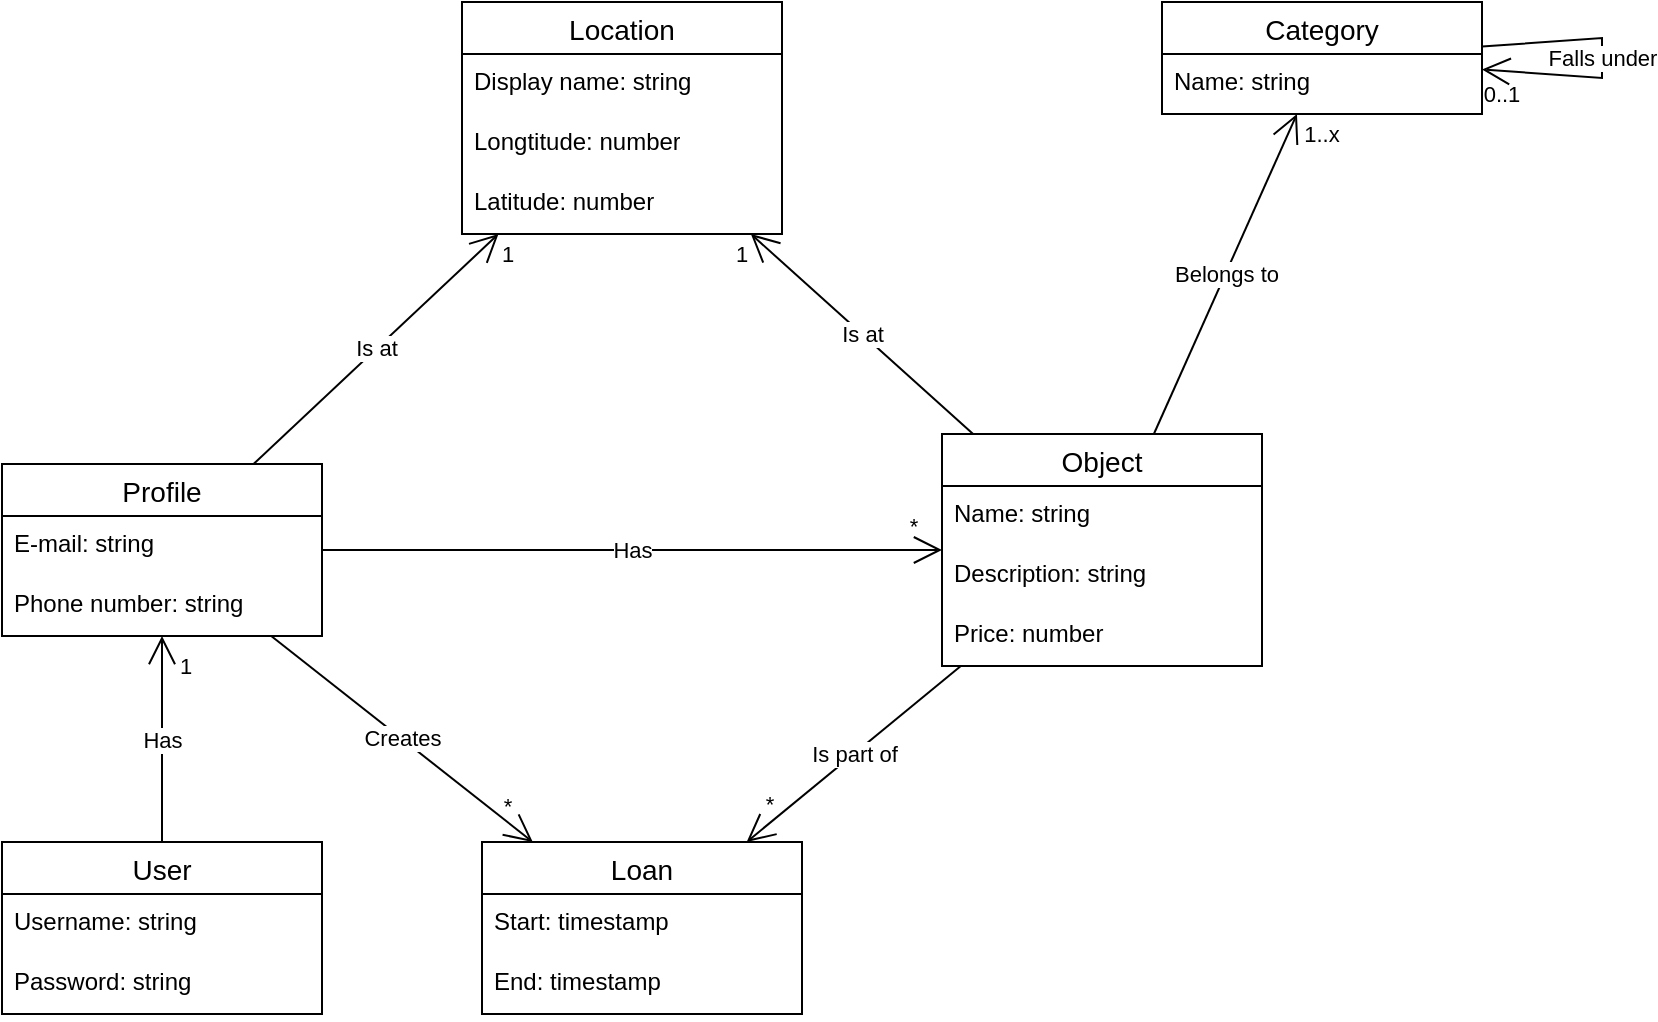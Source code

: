 <mxfile version="24.7.8" pages="3">
  <diagram id="iP7yAW1gZqmqzOnnHbDW" name="Domeinmodel">
    <mxGraphModel dx="1434" dy="850" grid="1" gridSize="10" guides="1" tooltips="1" connect="1" arrows="1" fold="1" page="1" pageScale="1" pageWidth="1169" pageHeight="827" math="0" shadow="0">
      <root>
        <mxCell id="0" />
        <mxCell id="1" parent="0" />
        <mxCell id="3wHSySrnC8_4C8aTv1dS-1" value="User" style="swimlane;fontStyle=0;childLayout=stackLayout;horizontal=1;startSize=26;horizontalStack=0;resizeParent=1;resizeParentMax=0;resizeLast=0;collapsible=1;marginBottom=0;align=center;fontSize=14;" parent="1" vertex="1">
          <mxGeometry x="185" y="581" width="160" height="86" as="geometry" />
        </mxCell>
        <mxCell id="3wHSySrnC8_4C8aTv1dS-2" value="Username: string" style="text;strokeColor=none;fillColor=none;spacingLeft=4;spacingRight=4;overflow=hidden;rotatable=0;points=[[0,0.5],[1,0.5]];portConstraint=eastwest;fontSize=12;whiteSpace=wrap;html=1;" parent="3wHSySrnC8_4C8aTv1dS-1" vertex="1">
          <mxGeometry y="26" width="160" height="30" as="geometry" />
        </mxCell>
        <mxCell id="3wHSySrnC8_4C8aTv1dS-3" value="Password: string" style="text;strokeColor=none;fillColor=none;spacingLeft=4;spacingRight=4;overflow=hidden;rotatable=0;points=[[0,0.5],[1,0.5]];portConstraint=eastwest;fontSize=12;whiteSpace=wrap;html=1;" parent="3wHSySrnC8_4C8aTv1dS-1" vertex="1">
          <mxGeometry y="56" width="160" height="30" as="geometry" />
        </mxCell>
        <mxCell id="3wHSySrnC8_4C8aTv1dS-4" value="Profile" style="swimlane;fontStyle=0;childLayout=stackLayout;horizontal=1;startSize=26;horizontalStack=0;resizeParent=1;resizeParentMax=0;resizeLast=0;collapsible=1;marginBottom=0;align=center;fontSize=14;" parent="1" vertex="1">
          <mxGeometry x="185" y="392" width="160" height="86" as="geometry" />
        </mxCell>
        <mxCell id="3wHSySrnC8_4C8aTv1dS-5" value="E-mail: string&lt;span style=&quot;white-space: pre;&quot;&gt;&#x9;&lt;/span&gt;&lt;span style=&quot;white-space: pre;&quot;&gt;&#x9;&lt;/span&gt;" style="text;strokeColor=none;fillColor=none;spacingLeft=4;spacingRight=4;overflow=hidden;rotatable=0;points=[[0,0.5],[1,0.5]];portConstraint=eastwest;fontSize=12;whiteSpace=wrap;html=1;" parent="3wHSySrnC8_4C8aTv1dS-4" vertex="1">
          <mxGeometry y="26" width="160" height="30" as="geometry" />
        </mxCell>
        <mxCell id="3wHSySrnC8_4C8aTv1dS-6" value="Phone number: string" style="text;strokeColor=none;fillColor=none;spacingLeft=4;spacingRight=4;overflow=hidden;rotatable=0;points=[[0,0.5],[1,0.5]];portConstraint=eastwest;fontSize=12;whiteSpace=wrap;html=1;" parent="3wHSySrnC8_4C8aTv1dS-4" vertex="1">
          <mxGeometry y="56" width="160" height="30" as="geometry" />
        </mxCell>
        <mxCell id="3wHSySrnC8_4C8aTv1dS-8" value="Object" style="swimlane;fontStyle=0;childLayout=stackLayout;horizontal=1;startSize=26;horizontalStack=0;resizeParent=1;resizeParentMax=0;resizeLast=0;collapsible=1;marginBottom=0;align=center;fontSize=14;" parent="1" vertex="1">
          <mxGeometry x="655" y="377" width="160" height="116" as="geometry" />
        </mxCell>
        <mxCell id="3wHSySrnC8_4C8aTv1dS-9" value="Name: string" style="text;strokeColor=none;fillColor=none;spacingLeft=4;spacingRight=4;overflow=hidden;rotatable=0;points=[[0,0.5],[1,0.5]];portConstraint=eastwest;fontSize=12;whiteSpace=wrap;html=1;" parent="3wHSySrnC8_4C8aTv1dS-8" vertex="1">
          <mxGeometry y="26" width="160" height="30" as="geometry" />
        </mxCell>
        <mxCell id="3wHSySrnC8_4C8aTv1dS-10" value="Description: string" style="text;strokeColor=none;fillColor=none;spacingLeft=4;spacingRight=4;overflow=hidden;rotatable=0;points=[[0,0.5],[1,0.5]];portConstraint=eastwest;fontSize=12;whiteSpace=wrap;html=1;" parent="3wHSySrnC8_4C8aTv1dS-8" vertex="1">
          <mxGeometry y="56" width="160" height="30" as="geometry" />
        </mxCell>
        <mxCell id="3wHSySrnC8_4C8aTv1dS-12" value="Price: number" style="text;strokeColor=none;fillColor=none;spacingLeft=4;spacingRight=4;overflow=hidden;rotatable=0;points=[[0,0.5],[1,0.5]];portConstraint=eastwest;fontSize=12;whiteSpace=wrap;html=1;" parent="3wHSySrnC8_4C8aTv1dS-8" vertex="1">
          <mxGeometry y="86" width="160" height="30" as="geometry" />
        </mxCell>
        <mxCell id="6EuKlPuf6K4xtYGKu7IM-1" value="Location" style="swimlane;fontStyle=0;childLayout=stackLayout;horizontal=1;startSize=26;horizontalStack=0;resizeParent=1;resizeParentMax=0;resizeLast=0;collapsible=1;marginBottom=0;align=center;fontSize=14;" parent="1" vertex="1">
          <mxGeometry x="415" y="161" width="160" height="116" as="geometry" />
        </mxCell>
        <mxCell id="6EuKlPuf6K4xtYGKu7IM-2" value="Display name: string" style="text;strokeColor=none;fillColor=none;spacingLeft=4;spacingRight=4;overflow=hidden;rotatable=0;points=[[0,0.5],[1,0.5]];portConstraint=eastwest;fontSize=12;whiteSpace=wrap;html=1;" parent="6EuKlPuf6K4xtYGKu7IM-1" vertex="1">
          <mxGeometry y="26" width="160" height="30" as="geometry" />
        </mxCell>
        <mxCell id="6EuKlPuf6K4xtYGKu7IM-3" value="Longtitude: number" style="text;strokeColor=none;fillColor=none;spacingLeft=4;spacingRight=4;overflow=hidden;rotatable=0;points=[[0,0.5],[1,0.5]];portConstraint=eastwest;fontSize=12;whiteSpace=wrap;html=1;" parent="6EuKlPuf6K4xtYGKu7IM-1" vertex="1">
          <mxGeometry y="56" width="160" height="30" as="geometry" />
        </mxCell>
        <mxCell id="6EuKlPuf6K4xtYGKu7IM-4" value="Latitude: number" style="text;strokeColor=none;fillColor=none;spacingLeft=4;spacingRight=4;overflow=hidden;rotatable=0;points=[[0,0.5],[1,0.5]];portConstraint=eastwest;fontSize=12;whiteSpace=wrap;html=1;" parent="6EuKlPuf6K4xtYGKu7IM-1" vertex="1">
          <mxGeometry y="86" width="160" height="30" as="geometry" />
        </mxCell>
        <mxCell id="QwC4DLSg5yHez1xrWoOO-2" value="Has" style="endArrow=open;endSize=12;html=1;rounded=0;" parent="1" source="3wHSySrnC8_4C8aTv1dS-1" target="3wHSySrnC8_4C8aTv1dS-4" edge="1">
          <mxGeometry width="160" relative="1" as="geometry">
            <mxPoint x="455" y="592" as="sourcePoint" />
            <mxPoint x="615" y="592" as="targetPoint" />
          </mxGeometry>
        </mxCell>
        <mxCell id="QwC4DLSg5yHez1xrWoOO-3" value="Has" style="endArrow=open;endSize=12;html=1;rounded=0;" parent="1" source="3wHSySrnC8_4C8aTv1dS-4" target="3wHSySrnC8_4C8aTv1dS-8" edge="1">
          <mxGeometry width="160" relative="1" as="geometry">
            <mxPoint x="455" y="592" as="sourcePoint" />
            <mxPoint x="615" y="592" as="targetPoint" />
          </mxGeometry>
        </mxCell>
        <mxCell id="QwC4DLSg5yHez1xrWoOO-6" value="Loan" style="swimlane;fontStyle=0;childLayout=stackLayout;horizontal=1;startSize=26;horizontalStack=0;resizeParent=1;resizeParentMax=0;resizeLast=0;collapsible=1;marginBottom=0;align=center;fontSize=14;" parent="1" vertex="1">
          <mxGeometry x="425" y="581" width="160" height="86" as="geometry" />
        </mxCell>
        <mxCell id="QwC4DLSg5yHez1xrWoOO-7" value="Start: timestamp" style="text;strokeColor=none;fillColor=none;spacingLeft=4;spacingRight=4;overflow=hidden;rotatable=0;points=[[0,0.5],[1,0.5]];portConstraint=eastwest;fontSize=12;whiteSpace=wrap;html=1;" parent="QwC4DLSg5yHez1xrWoOO-6" vertex="1">
          <mxGeometry y="26" width="160" height="30" as="geometry" />
        </mxCell>
        <mxCell id="QwC4DLSg5yHez1xrWoOO-8" value="End: timestamp" style="text;strokeColor=none;fillColor=none;spacingLeft=4;spacingRight=4;overflow=hidden;rotatable=0;points=[[0,0.5],[1,0.5]];portConstraint=eastwest;fontSize=12;whiteSpace=wrap;html=1;" parent="QwC4DLSg5yHez1xrWoOO-6" vertex="1">
          <mxGeometry y="56" width="160" height="30" as="geometry" />
        </mxCell>
        <mxCell id="QwC4DLSg5yHez1xrWoOO-10" value="Creates" style="endArrow=open;endSize=12;html=1;rounded=0;" parent="1" source="3wHSySrnC8_4C8aTv1dS-4" target="QwC4DLSg5yHez1xrWoOO-6" edge="1">
          <mxGeometry width="160" relative="1" as="geometry">
            <mxPoint x="385" y="641" as="sourcePoint" />
            <mxPoint x="545" y="641" as="targetPoint" />
          </mxGeometry>
        </mxCell>
        <mxCell id="QwC4DLSg5yHez1xrWoOO-11" value="Is part of" style="endArrow=open;endSize=12;html=1;rounded=0;" parent="1" source="3wHSySrnC8_4C8aTv1dS-8" target="QwC4DLSg5yHez1xrWoOO-6" edge="1">
          <mxGeometry width="160" relative="1" as="geometry">
            <mxPoint x="385" y="641" as="sourcePoint" />
            <mxPoint x="545" y="641" as="targetPoint" />
          </mxGeometry>
        </mxCell>
        <mxCell id="QwC4DLSg5yHez1xrWoOO-13" value="Is at" style="endArrow=open;endSize=12;html=1;rounded=0;" parent="1" source="3wHSySrnC8_4C8aTv1dS-4" target="6EuKlPuf6K4xtYGKu7IM-1" edge="1">
          <mxGeometry width="160" relative="1" as="geometry">
            <mxPoint x="385" y="361" as="sourcePoint" />
            <mxPoint x="545" y="361" as="targetPoint" />
          </mxGeometry>
        </mxCell>
        <mxCell id="QwC4DLSg5yHez1xrWoOO-14" value="Is at" style="endArrow=open;endSize=12;html=1;rounded=0;" parent="1" source="3wHSySrnC8_4C8aTv1dS-8" target="6EuKlPuf6K4xtYGKu7IM-1" edge="1">
          <mxGeometry width="160" relative="1" as="geometry">
            <mxPoint x="321" y="402" as="sourcePoint" />
            <mxPoint x="443" y="287" as="targetPoint" />
          </mxGeometry>
        </mxCell>
        <mxCell id="QwC4DLSg5yHez1xrWoOO-15" value="&lt;font style=&quot;font-size: 11px;&quot;&gt;*&lt;/font&gt;" style="text;html=1;align=center;verticalAlign=middle;whiteSpace=wrap;rounded=0;" parent="1" vertex="1">
          <mxGeometry x="631" y="413" width="20" height="20" as="geometry" />
        </mxCell>
        <mxCell id="QwC4DLSg5yHez1xrWoOO-16" value="&lt;font style=&quot;font-size: 11px;&quot;&gt;*&lt;/font&gt;" style="text;html=1;align=center;verticalAlign=middle;whiteSpace=wrap;rounded=0;" parent="1" vertex="1">
          <mxGeometry x="559" y="552" width="20" height="20" as="geometry" />
        </mxCell>
        <mxCell id="QwC4DLSg5yHez1xrWoOO-17" value="&lt;font style=&quot;font-size: 11px;&quot;&gt;*&lt;/font&gt;" style="text;html=1;align=center;verticalAlign=middle;whiteSpace=wrap;rounded=0;" parent="1" vertex="1">
          <mxGeometry x="428" y="553" width="20" height="20" as="geometry" />
        </mxCell>
        <mxCell id="QwC4DLSg5yHez1xrWoOO-18" value="&lt;font style=&quot;font-size: 11px;&quot;&gt;1&lt;/font&gt;" style="text;html=1;align=center;verticalAlign=middle;whiteSpace=wrap;rounded=0;" parent="1" vertex="1">
          <mxGeometry x="267" y="483" width="20" height="20" as="geometry" />
        </mxCell>
        <mxCell id="QwC4DLSg5yHez1xrWoOO-19" value="&lt;font style=&quot;font-size: 11px;&quot;&gt;1&lt;/font&gt;" style="text;html=1;align=center;verticalAlign=middle;whiteSpace=wrap;rounded=0;" parent="1" vertex="1">
          <mxGeometry x="545" y="277" width="20" height="20" as="geometry" />
        </mxCell>
        <mxCell id="QwC4DLSg5yHez1xrWoOO-20" value="&lt;font style=&quot;font-size: 11px;&quot;&gt;1&lt;/font&gt;" style="text;html=1;align=center;verticalAlign=middle;whiteSpace=wrap;rounded=0;" parent="1" vertex="1">
          <mxGeometry x="428" y="277" width="20" height="20" as="geometry" />
        </mxCell>
        <mxCell id="9098g1KzFuh_5hLfWxpQ-1" value="Category" style="swimlane;fontStyle=0;childLayout=stackLayout;horizontal=1;startSize=26;horizontalStack=0;resizeParent=1;resizeParentMax=0;resizeLast=0;collapsible=1;marginBottom=0;align=center;fontSize=14;" parent="1" vertex="1">
          <mxGeometry x="765" y="161" width="160" height="56" as="geometry" />
        </mxCell>
        <mxCell id="9098g1KzFuh_5hLfWxpQ-2" value="Name: string" style="text;strokeColor=none;fillColor=none;spacingLeft=4;spacingRight=4;overflow=hidden;rotatable=0;points=[[0,0.5],[1,0.5]];portConstraint=eastwest;fontSize=12;whiteSpace=wrap;html=1;" parent="9098g1KzFuh_5hLfWxpQ-1" vertex="1">
          <mxGeometry y="26" width="160" height="30" as="geometry" />
        </mxCell>
        <mxCell id="9098g1KzFuh_5hLfWxpQ-4" value="Belongs to" style="endArrow=open;endSize=12;html=1;rounded=0;" parent="1" source="3wHSySrnC8_4C8aTv1dS-8" target="9098g1KzFuh_5hLfWxpQ-1" edge="1">
          <mxGeometry width="160" relative="1" as="geometry">
            <mxPoint x="681" y="387" as="sourcePoint" />
            <mxPoint x="569" y="287" as="targetPoint" />
          </mxGeometry>
        </mxCell>
        <mxCell id="9098g1KzFuh_5hLfWxpQ-5" value="&lt;font style=&quot;font-size: 11px;&quot;&gt;1..x&lt;/font&gt;" style="text;html=1;align=center;verticalAlign=middle;whiteSpace=wrap;rounded=0;" parent="1" vertex="1">
          <mxGeometry x="835" y="217" width="20" height="20" as="geometry" />
        </mxCell>
        <mxCell id="9098g1KzFuh_5hLfWxpQ-6" value="Falls under" style="endArrow=open;endSize=12;html=1;rounded=0;" parent="1" source="9098g1KzFuh_5hLfWxpQ-1" target="9098g1KzFuh_5hLfWxpQ-1" edge="1">
          <mxGeometry width="160" relative="1" as="geometry">
            <mxPoint x="905" y="392" as="sourcePoint" />
            <mxPoint x="976" y="232" as="targetPoint" />
            <Array as="points">
              <mxPoint x="985" y="190" />
            </Array>
          </mxGeometry>
        </mxCell>
        <mxCell id="9098g1KzFuh_5hLfWxpQ-7" value="&lt;font style=&quot;font-size: 11px;&quot;&gt;0..1&lt;/font&gt;" style="text;html=1;align=center;verticalAlign=middle;whiteSpace=wrap;rounded=0;" parent="1" vertex="1">
          <mxGeometry x="925" y="197" width="20" height="20" as="geometry" />
        </mxCell>
      </root>
    </mxGraphModel>
  </diagram>
  <diagram id="C5RBs43oDa-KdzZeNtuy" name="Conceptueel Model">
    <mxGraphModel dx="385" dy="195" grid="1" gridSize="10" guides="1" tooltips="1" connect="1" arrows="1" fold="1" page="1" pageScale="1" pageWidth="1169" pageHeight="827" math="0" shadow="0">
      <root>
        <mxCell id="WIyWlLk6GJQsqaUBKTNV-0" />
        <mxCell id="WIyWlLk6GJQsqaUBKTNV-1" parent="WIyWlLk6GJQsqaUBKTNV-0" />
        <mxCell id="orKfnWybVY6OIfr_CMh5-2" value="Has" style="rhombus;whiteSpace=wrap;html=1;" parent="WIyWlLk6GJQsqaUBKTNV-1" vertex="1">
          <mxGeometry x="586" y="406" width="96" height="49" as="geometry" />
        </mxCell>
        <mxCell id="orKfnWybVY6OIfr_CMh5-5" value="" style="endArrow=none;html=1;rounded=0;" parent="WIyWlLk6GJQsqaUBKTNV-1" source="4Xx-Y_77534VWpwhhw6w-5" target="orKfnWybVY6OIfr_CMh5-2" edge="1">
          <mxGeometry width="50" height="50" relative="1" as="geometry">
            <mxPoint x="462" y="476.348" as="sourcePoint" />
            <mxPoint x="652" y="452" as="targetPoint" />
          </mxGeometry>
        </mxCell>
        <mxCell id="orKfnWybVY6OIfr_CMh5-6" value="" style="endArrow=none;html=1;rounded=0;" parent="WIyWlLk6GJQsqaUBKTNV-1" source="orKfnWybVY6OIfr_CMh5-51" target="orKfnWybVY6OIfr_CMh5-2" edge="1">
          <mxGeometry width="50" height="50" relative="1" as="geometry">
            <mxPoint x="802" y="476.348" as="sourcePoint" />
            <mxPoint x="652" y="452" as="targetPoint" />
          </mxGeometry>
        </mxCell>
        <mxCell id="orKfnWybVY6OIfr_CMh5-7" value="" style="endArrow=none;html=1;rounded=0;" parent="WIyWlLk6GJQsqaUBKTNV-1" source="4Xx-Y_77534VWpwhhw6w-5" target="xxIpeWAoVZbsFupuYYbS-5" edge="1">
          <mxGeometry width="50" height="50" relative="1" as="geometry">
            <mxPoint x="462" y="512.87" as="sourcePoint" />
            <mxPoint x="482.133" y="573.858" as="targetPoint" />
          </mxGeometry>
        </mxCell>
        <mxCell id="orKfnWybVY6OIfr_CMh5-8" value="" style="endArrow=none;html=1;rounded=0;" parent="WIyWlLk6GJQsqaUBKTNV-1" source="xxIpeWAoVZbsFupuYYbS-6" target="orKfnWybVY6OIfr_CMh5-51" edge="1">
          <mxGeometry width="50" height="50" relative="1" as="geometry">
            <mxPoint x="663.95" y="548.842" as="sourcePoint" />
            <mxPoint x="802" y="512.87" as="targetPoint" />
          </mxGeometry>
        </mxCell>
        <mxCell id="orKfnWybVY6OIfr_CMh5-9" value="&lt;font style=&quot;font-size: 11px;&quot;&gt;(1..1)&lt;/font&gt;" style="text;html=1;align=center;verticalAlign=middle;whiteSpace=wrap;rounded=0;rotation=15;" parent="WIyWlLk6GJQsqaUBKTNV-1" vertex="1">
          <mxGeometry x="779" y="457" width="20" height="20" as="geometry" />
        </mxCell>
        <mxCell id="orKfnWybVY6OIfr_CMh5-11" value="&lt;font style=&quot;font-size: 11px;&quot;&gt;(0..N)&lt;/font&gt;" style="text;html=1;align=center;verticalAlign=middle;whiteSpace=wrap;rounded=0;rotation=-16;" parent="WIyWlLk6GJQsqaUBKTNV-1" vertex="1">
          <mxGeometry x="456" y="458" width="20" height="20" as="geometry" />
        </mxCell>
        <mxCell id="orKfnWybVY6OIfr_CMh5-12" value="&lt;font style=&quot;font-size: 11px;&quot;&gt;(0..N)&lt;/font&gt;" style="text;html=1;align=center;verticalAlign=middle;whiteSpace=wrap;rounded=0;rotation=30;" parent="WIyWlLk6GJQsqaUBKTNV-1" vertex="1">
          <mxGeometry x="455" y="509" width="20" height="20" as="geometry" />
        </mxCell>
        <mxCell id="orKfnWybVY6OIfr_CMh5-13" value="&lt;font style=&quot;font-size: 11px;&quot;&gt;(0..N)&lt;/font&gt;" style="text;html=1;align=center;verticalAlign=middle;whiteSpace=wrap;rounded=0;rotation=-30;" parent="WIyWlLk6GJQsqaUBKTNV-1" vertex="1">
          <mxGeometry x="779" y="510" width="20" height="20" as="geometry" />
        </mxCell>
        <mxCell id="orKfnWybVY6OIfr_CMh5-19" value="Username" style="ellipse;whiteSpace=wrap;html=1;align=center;" parent="WIyWlLk6GJQsqaUBKTNV-1" vertex="1">
          <mxGeometry x="160" y="104" width="100" height="40" as="geometry" />
        </mxCell>
        <mxCell id="orKfnWybVY6OIfr_CMh5-20" value="E-mail" style="ellipse;whiteSpace=wrap;html=1;align=center;" parent="WIyWlLk6GJQsqaUBKTNV-1" vertex="1">
          <mxGeometry x="230" y="439.77" width="100" height="40" as="geometry" />
        </mxCell>
        <mxCell id="orKfnWybVY6OIfr_CMh5-21" value="Phone Number" style="ellipse;whiteSpace=wrap;html=1;align=center;" parent="WIyWlLk6GJQsqaUBKTNV-1" vertex="1">
          <mxGeometry x="222" y="494" width="100" height="40" as="geometry" />
        </mxCell>
        <mxCell id="orKfnWybVY6OIfr_CMh5-23" value="Password" style="ellipse;whiteSpace=wrap;html=1;align=center;" parent="WIyWlLk6GJQsqaUBKTNV-1" vertex="1">
          <mxGeometry x="70" y="182" width="100" height="40" as="geometry" />
        </mxCell>
        <mxCell id="orKfnWybVY6OIfr_CMh5-25" value="" style="endArrow=none;html=1;rounded=0;" parent="WIyWlLk6GJQsqaUBKTNV-1" source="4Xx-Y_77534VWpwhhw6w-5" target="orKfnWybVY6OIfr_CMh5-21" edge="1">
          <mxGeometry relative="1" as="geometry">
            <mxPoint x="452" y="337.714" as="sourcePoint" />
            <mxPoint x="492" y="472" as="targetPoint" />
          </mxGeometry>
        </mxCell>
        <mxCell id="orKfnWybVY6OIfr_CMh5-26" value="" style="endArrow=none;html=1;rounded=0;" parent="WIyWlLk6GJQsqaUBKTNV-1" source="4Xx-Y_77534VWpwhhw6w-5" target="orKfnWybVY6OIfr_CMh5-20" edge="1">
          <mxGeometry relative="1" as="geometry">
            <mxPoint x="452" y="315.529" as="sourcePoint" />
            <mxPoint x="502" y="482" as="targetPoint" />
          </mxGeometry>
        </mxCell>
        <mxCell id="orKfnWybVY6OIfr_CMh5-27" value="" style="endArrow=none;html=1;rounded=0;" parent="WIyWlLk6GJQsqaUBKTNV-1" source="orKfnWybVY6OIfr_CMh5-49" target="orKfnWybVY6OIfr_CMh5-19" edge="1">
          <mxGeometry relative="1" as="geometry">
            <mxPoint x="230" y="182" as="sourcePoint" />
            <mxPoint x="290" y="378" as="targetPoint" />
          </mxGeometry>
        </mxCell>
        <mxCell id="orKfnWybVY6OIfr_CMh5-28" value="" style="endArrow=none;html=1;rounded=0;" parent="WIyWlLk6GJQsqaUBKTNV-1" source="orKfnWybVY6OIfr_CMh5-49" target="orKfnWybVY6OIfr_CMh5-23" edge="1">
          <mxGeometry relative="1" as="geometry">
            <mxPoint x="256.25" y="168" as="sourcePoint" />
            <mxPoint x="300" y="388" as="targetPoint" />
          </mxGeometry>
        </mxCell>
        <mxCell id="orKfnWybVY6OIfr_CMh5-33" value="Price" style="ellipse;whiteSpace=wrap;html=1;align=center;" parent="WIyWlLk6GJQsqaUBKTNV-1" vertex="1">
          <mxGeometry x="882" y="546" width="100" height="40" as="geometry" />
        </mxCell>
        <mxCell id="orKfnWybVY6OIfr_CMh5-35" value="Description" style="ellipse;whiteSpace=wrap;html=1;align=center;" parent="WIyWlLk6GJQsqaUBKTNV-1" vertex="1">
          <mxGeometry x="957" y="506" width="100" height="40" as="geometry" />
        </mxCell>
        <mxCell id="orKfnWybVY6OIfr_CMh5-36" value="Name" style="ellipse;whiteSpace=wrap;html=1;align=center;" parent="WIyWlLk6GJQsqaUBKTNV-1" vertex="1">
          <mxGeometry x="957" y="455" width="100" height="40" as="geometry" />
        </mxCell>
        <mxCell id="orKfnWybVY6OIfr_CMh5-37" value="" style="endArrow=none;html=1;rounded=0;" parent="WIyWlLk6GJQsqaUBKTNV-1" source="orKfnWybVY6OIfr_CMh5-33" target="orKfnWybVY6OIfr_CMh5-51" edge="1">
          <mxGeometry relative="1" as="geometry">
            <mxPoint x="742" y="671.71" as="sourcePoint" />
            <mxPoint x="890.378" y="522" as="targetPoint" />
          </mxGeometry>
        </mxCell>
        <mxCell id="orKfnWybVY6OIfr_CMh5-38" value="" style="endArrow=none;html=1;rounded=0;" parent="WIyWlLk6GJQsqaUBKTNV-1" source="orKfnWybVY6OIfr_CMh5-35" target="orKfnWybVY6OIfr_CMh5-51" edge="1">
          <mxGeometry relative="1" as="geometry">
            <mxPoint x="722" y="652" as="sourcePoint" />
            <mxPoint x="922" y="485.625" as="targetPoint" />
          </mxGeometry>
        </mxCell>
        <mxCell id="orKfnWybVY6OIfr_CMh5-40" value="" style="endArrow=none;html=1;rounded=0;" parent="WIyWlLk6GJQsqaUBKTNV-1" source="orKfnWybVY6OIfr_CMh5-51" target="orKfnWybVY6OIfr_CMh5-36" edge="1">
          <mxGeometry relative="1" as="geometry">
            <mxPoint x="917.714" y="462" as="sourcePoint" />
            <mxPoint x="882" y="532" as="targetPoint" />
          </mxGeometry>
        </mxCell>
        <mxCell id="orKfnWybVY6OIfr_CMh5-43" value="End" style="ellipse;whiteSpace=wrap;html=1;align=center;" parent="WIyWlLk6GJQsqaUBKTNV-1" vertex="1">
          <mxGeometry x="640" y="654" width="100" height="40" as="geometry" />
        </mxCell>
        <mxCell id="orKfnWybVY6OIfr_CMh5-44" value="Start" style="ellipse;whiteSpace=wrap;html=1;align=center;" parent="WIyWlLk6GJQsqaUBKTNV-1" vertex="1">
          <mxGeometry x="530" y="654" width="100" height="40" as="geometry" />
        </mxCell>
        <mxCell id="orKfnWybVY6OIfr_CMh5-45" value="" style="endArrow=none;html=1;rounded=0;" parent="WIyWlLk6GJQsqaUBKTNV-1" source="orKfnWybVY6OIfr_CMh5-43" target="xxIpeWAoVZbsFupuYYbS-2" edge="1">
          <mxGeometry relative="1" as="geometry">
            <mxPoint x="936" y="685.81" as="sourcePoint" />
            <mxPoint x="1008.237" y="598.0" as="targetPoint" />
          </mxGeometry>
        </mxCell>
        <mxCell id="orKfnWybVY6OIfr_CMh5-47" value="" style="endArrow=none;html=1;rounded=0;" parent="WIyWlLk6GJQsqaUBKTNV-1" source="orKfnWybVY6OIfr_CMh5-44" target="xxIpeWAoVZbsFupuYYbS-2" edge="1">
          <mxGeometry relative="1" as="geometry">
            <mxPoint x="936" y="685.81" as="sourcePoint" />
            <mxPoint x="963.763" y="598.0" as="targetPoint" />
          </mxGeometry>
        </mxCell>
        <mxCell id="orKfnWybVY6OIfr_CMh5-49" value="User" style="whiteSpace=wrap;html=1;align=center;" parent="WIyWlLk6GJQsqaUBKTNV-1" vertex="1">
          <mxGeometry x="190" y="182" width="100" height="40" as="geometry" />
        </mxCell>
        <mxCell id="orKfnWybVY6OIfr_CMh5-51" value="Object" style="whiteSpace=wrap;html=1;align=center;" parent="WIyWlLk6GJQsqaUBKTNV-1" vertex="1">
          <mxGeometry x="802" y="472" width="100" height="40" as="geometry" />
        </mxCell>
        <mxCell id="4Xx-Y_77534VWpwhhw6w-5" value="Profile" style="whiteSpace=wrap;html=1;align=center;" parent="WIyWlLk6GJQsqaUBKTNV-1" vertex="1">
          <mxGeometry x="352" y="472" width="100" height="40" as="geometry" />
        </mxCell>
        <mxCell id="4Xx-Y_77534VWpwhhw6w-6" value="Has" style="shape=rhombus;perimeter=rhombusPerimeter;whiteSpace=wrap;html=1;align=center;" parent="WIyWlLk6GJQsqaUBKTNV-1" vertex="1">
          <mxGeometry x="268" y="303" width="120" height="60" as="geometry" />
        </mxCell>
        <mxCell id="4Xx-Y_77534VWpwhhw6w-8" value="" style="endArrow=none;html=1;rounded=0;" parent="WIyWlLk6GJQsqaUBKTNV-1" source="4Xx-Y_77534VWpwhhw6w-6" target="4Xx-Y_77534VWpwhhw6w-5" edge="1">
          <mxGeometry relative="1" as="geometry">
            <mxPoint x="312" y="642" as="sourcePoint" />
            <mxPoint x="472" y="642" as="targetPoint" />
          </mxGeometry>
        </mxCell>
        <mxCell id="4Xx-Y_77534VWpwhhw6w-9" value="" style="endArrow=none;html=1;rounded=0;" parent="WIyWlLk6GJQsqaUBKTNV-1" source="orKfnWybVY6OIfr_CMh5-49" target="4Xx-Y_77534VWpwhhw6w-6" edge="1">
          <mxGeometry relative="1" as="geometry">
            <mxPoint x="312" y="642" as="sourcePoint" />
            <mxPoint x="472" y="642" as="targetPoint" />
          </mxGeometry>
        </mxCell>
        <mxCell id="4Xx-Y_77534VWpwhhw6w-10" value="&lt;font style=&quot;font-size: 11px;&quot;&gt;(1..1)&lt;/font&gt;" style="text;html=1;align=center;verticalAlign=middle;whiteSpace=wrap;rounded=0;rotation=0;" parent="WIyWlLk6GJQsqaUBKTNV-1" vertex="1">
          <mxGeometry x="263" y="217" width="20" height="20" as="geometry" />
        </mxCell>
        <mxCell id="4Xx-Y_77534VWpwhhw6w-11" value="&lt;font style=&quot;font-size: 11px;&quot;&gt;(1..1)&lt;/font&gt;" style="text;html=1;align=center;verticalAlign=middle;whiteSpace=wrap;rounded=0;rotation=0;" parent="WIyWlLk6GJQsqaUBKTNV-1" vertex="1">
          <mxGeometry x="365" y="455" width="20" height="20" as="geometry" />
        </mxCell>
        <mxCell id="J7_Exr57umTuO-PS0QFA-0" value="Location" style="whiteSpace=wrap;html=1;align=center;" parent="WIyWlLk6GJQsqaUBKTNV-1" vertex="1">
          <mxGeometry x="581" y="233" width="100" height="40" as="geometry" />
        </mxCell>
        <mxCell id="J7_Exr57umTuO-PS0QFA-1" value="Is at" style="rhombus;whiteSpace=wrap;html=1;" parent="WIyWlLk6GJQsqaUBKTNV-1" vertex="1">
          <mxGeometry x="692" y="333" width="80" height="49" as="geometry" />
        </mxCell>
        <mxCell id="J7_Exr57umTuO-PS0QFA-2" value="Is at" style="rhombus;whiteSpace=wrap;html=1;" parent="WIyWlLk6GJQsqaUBKTNV-1" vertex="1">
          <mxGeometry x="486" y="333" width="80" height="49" as="geometry" />
        </mxCell>
        <mxCell id="J7_Exr57umTuO-PS0QFA-3" value="" style="endArrow=none;html=1;rounded=0;" parent="WIyWlLk6GJQsqaUBKTNV-1" source="J7_Exr57umTuO-PS0QFA-2" target="J7_Exr57umTuO-PS0QFA-0" edge="1">
          <mxGeometry relative="1" as="geometry">
            <mxPoint x="527" y="383" as="sourcePoint" />
            <mxPoint x="687" y="383" as="targetPoint" />
          </mxGeometry>
        </mxCell>
        <mxCell id="J7_Exr57umTuO-PS0QFA-4" value="" style="endArrow=none;html=1;rounded=0;" parent="WIyWlLk6GJQsqaUBKTNV-1" source="4Xx-Y_77534VWpwhhw6w-5" target="J7_Exr57umTuO-PS0QFA-2" edge="1">
          <mxGeometry relative="1" as="geometry">
            <mxPoint x="527" y="383" as="sourcePoint" />
            <mxPoint x="687" y="383" as="targetPoint" />
          </mxGeometry>
        </mxCell>
        <mxCell id="J7_Exr57umTuO-PS0QFA-5" value="" style="endArrow=none;html=1;rounded=0;" parent="WIyWlLk6GJQsqaUBKTNV-1" source="orKfnWybVY6OIfr_CMh5-51" target="J7_Exr57umTuO-PS0QFA-1" edge="1">
          <mxGeometry relative="1" as="geometry">
            <mxPoint x="527" y="383" as="sourcePoint" />
            <mxPoint x="687" y="383" as="targetPoint" />
          </mxGeometry>
        </mxCell>
        <mxCell id="J7_Exr57umTuO-PS0QFA-6" value="" style="endArrow=none;html=1;rounded=0;" parent="WIyWlLk6GJQsqaUBKTNV-1" source="J7_Exr57umTuO-PS0QFA-1" target="J7_Exr57umTuO-PS0QFA-0" edge="1">
          <mxGeometry relative="1" as="geometry">
            <mxPoint x="527" y="383" as="sourcePoint" />
            <mxPoint x="687" y="383" as="targetPoint" />
          </mxGeometry>
        </mxCell>
        <mxCell id="J7_Exr57umTuO-PS0QFA-7" value="&lt;font style=&quot;font-size: 11px;&quot;&gt;(0..N)&lt;/font&gt;" style="text;html=1;align=center;verticalAlign=middle;whiteSpace=wrap;rounded=0;rotation=-46;" parent="WIyWlLk6GJQsqaUBKTNV-1" vertex="1">
          <mxGeometry x="577" y="274" width="22" height="21" as="geometry" />
        </mxCell>
        <mxCell id="J7_Exr57umTuO-PS0QFA-8" value="&lt;font style=&quot;font-size: 11px;&quot;&gt;(1..1)&lt;/font&gt;" style="text;html=1;align=center;verticalAlign=middle;whiteSpace=wrap;rounded=0;rotation=-46;" parent="WIyWlLk6GJQsqaUBKTNV-1" vertex="1">
          <mxGeometry x="412" y="449.77" width="20" height="20" as="geometry" />
        </mxCell>
        <mxCell id="J7_Exr57umTuO-PS0QFA-9" value="&lt;font style=&quot;font-size: 11px;&quot;&gt;(1..1)&lt;/font&gt;" style="text;html=1;align=center;verticalAlign=middle;whiteSpace=wrap;rounded=0;rotation=45;" parent="WIyWlLk6GJQsqaUBKTNV-1" vertex="1">
          <mxGeometry x="666" y="278" width="20" height="20" as="geometry" />
        </mxCell>
        <mxCell id="J7_Exr57umTuO-PS0QFA-10" value="&lt;font style=&quot;font-size: 11px;&quot;&gt;(1..1)&lt;/font&gt;" style="text;html=1;align=center;verticalAlign=middle;whiteSpace=wrap;rounded=0;rotation=48;" parent="WIyWlLk6GJQsqaUBKTNV-1" vertex="1">
          <mxGeometry x="821" y="447.77" width="20" height="20" as="geometry" />
        </mxCell>
        <mxCell id="o1FvbyAlDGFvQXaPQR0_-2" value="Latitude" style="ellipse;whiteSpace=wrap;html=1;align=center;" parent="WIyWlLk6GJQsqaUBKTNV-1" vertex="1">
          <mxGeometry x="681" y="184" width="100" height="40" as="geometry" />
        </mxCell>
        <mxCell id="o1FvbyAlDGFvQXaPQR0_-3" value="Longtitude" style="ellipse;whiteSpace=wrap;html=1;align=center;" parent="WIyWlLk6GJQsqaUBKTNV-1" vertex="1">
          <mxGeometry x="584" y="144" width="100" height="40" as="geometry" />
        </mxCell>
        <mxCell id="o1FvbyAlDGFvQXaPQR0_-4" value="Display name" style="ellipse;whiteSpace=wrap;html=1;align=center;" parent="WIyWlLk6GJQsqaUBKTNV-1" vertex="1">
          <mxGeometry x="482" y="184" width="100" height="40" as="geometry" />
        </mxCell>
        <mxCell id="pjcocmFD-WZUv9KvS9gG-0" value="" style="endArrow=none;html=1;rounded=0;" parent="WIyWlLk6GJQsqaUBKTNV-1" source="J7_Exr57umTuO-PS0QFA-0" target="o1FvbyAlDGFvQXaPQR0_-2" edge="1">
          <mxGeometry relative="1" as="geometry">
            <mxPoint x="560" y="294" as="sourcePoint" />
            <mxPoint x="720" y="294" as="targetPoint" />
          </mxGeometry>
        </mxCell>
        <mxCell id="pjcocmFD-WZUv9KvS9gG-1" value="" style="endArrow=none;html=1;rounded=0;" parent="WIyWlLk6GJQsqaUBKTNV-1" source="J7_Exr57umTuO-PS0QFA-0" target="o1FvbyAlDGFvQXaPQR0_-3" edge="1">
          <mxGeometry relative="1" as="geometry">
            <mxPoint x="560" y="294" as="sourcePoint" />
            <mxPoint x="720" y="294" as="targetPoint" />
          </mxGeometry>
        </mxCell>
        <mxCell id="pjcocmFD-WZUv9KvS9gG-2" value="" style="endArrow=none;html=1;rounded=0;" parent="WIyWlLk6GJQsqaUBKTNV-1" source="o1FvbyAlDGFvQXaPQR0_-4" target="J7_Exr57umTuO-PS0QFA-0" edge="1">
          <mxGeometry relative="1" as="geometry">
            <mxPoint x="560" y="294" as="sourcePoint" />
            <mxPoint x="720" y="294" as="targetPoint" />
          </mxGeometry>
        </mxCell>
        <mxCell id="xxIpeWAoVZbsFupuYYbS-2" value="Loan" style="whiteSpace=wrap;html=1;align=center;" vertex="1" parent="WIyWlLk6GJQsqaUBKTNV-1">
          <mxGeometry x="586" y="598" width="100" height="40" as="geometry" />
        </mxCell>
        <mxCell id="xxIpeWAoVZbsFupuYYbS-4" value="" style="endArrow=none;html=1;rounded=0;" edge="1" parent="WIyWlLk6GJQsqaUBKTNV-1" source="xxIpeWAoVZbsFupuYYbS-5" target="xxIpeWAoVZbsFupuYYbS-2">
          <mxGeometry width="50" height="50" relative="1" as="geometry">
            <mxPoint x="523.022" y="613.414" as="sourcePoint" />
            <mxPoint x="509" y="688" as="targetPoint" />
          </mxGeometry>
        </mxCell>
        <mxCell id="xxIpeWAoVZbsFupuYYbS-5" value="Requests" style="rhombus;whiteSpace=wrap;html=1;" vertex="1" parent="WIyWlLk6GJQsqaUBKTNV-1">
          <mxGeometry x="470" y="534" width="96" height="49" as="geometry" />
        </mxCell>
        <mxCell id="xxIpeWAoVZbsFupuYYbS-6" value="Used in" style="rhombus;whiteSpace=wrap;html=1;" vertex="1" parent="WIyWlLk6GJQsqaUBKTNV-1">
          <mxGeometry x="701" y="527" width="96" height="49" as="geometry" />
        </mxCell>
        <mxCell id="xxIpeWAoVZbsFupuYYbS-8" value="" style="endArrow=none;html=1;rounded=0;" edge="1" parent="WIyWlLk6GJQsqaUBKTNV-1" source="xxIpeWAoVZbsFupuYYbS-2" target="xxIpeWAoVZbsFupuYYbS-6">
          <mxGeometry relative="1" as="geometry">
            <mxPoint x="600" y="684" as="sourcePoint" />
            <mxPoint x="760" y="684" as="targetPoint" />
          </mxGeometry>
        </mxCell>
        <mxCell id="xxIpeWAoVZbsFupuYYbS-20" value="Category" style="whiteSpace=wrap;html=1;align=center;" vertex="1" parent="WIyWlLk6GJQsqaUBKTNV-1">
          <mxGeometry x="920" y="184" width="100" height="40" as="geometry" />
        </mxCell>
        <mxCell id="xxIpeWAoVZbsFupuYYbS-21" value="Contains" style="rhombus;whiteSpace=wrap;html=1;" vertex="1" parent="WIyWlLk6GJQsqaUBKTNV-1">
          <mxGeometry x="878" y="314" width="80" height="49" as="geometry" />
        </mxCell>
        <mxCell id="xxIpeWAoVZbsFupuYYbS-22" value="" style="endArrow=none;html=1;rounded=0;" edge="1" parent="WIyWlLk6GJQsqaUBKTNV-1" source="xxIpeWAoVZbsFupuYYbS-21" target="xxIpeWAoVZbsFupuYYbS-20">
          <mxGeometry relative="1" as="geometry">
            <mxPoint x="720" y="554" as="sourcePoint" />
            <mxPoint x="880" y="554" as="targetPoint" />
          </mxGeometry>
        </mxCell>
        <mxCell id="xxIpeWAoVZbsFupuYYbS-23" value="" style="endArrow=none;html=1;rounded=0;" edge="1" parent="WIyWlLk6GJQsqaUBKTNV-1" source="xxIpeWAoVZbsFupuYYbS-21" target="orKfnWybVY6OIfr_CMh5-51">
          <mxGeometry relative="1" as="geometry">
            <mxPoint x="720" y="554" as="sourcePoint" />
            <mxPoint x="880" y="554" as="targetPoint" />
          </mxGeometry>
        </mxCell>
        <mxCell id="xxIpeWAoVZbsFupuYYbS-24" value="Name" style="ellipse;whiteSpace=wrap;html=1;align=center;" vertex="1" parent="WIyWlLk6GJQsqaUBKTNV-1">
          <mxGeometry x="802" y="134" width="100" height="40" as="geometry" />
        </mxCell>
        <mxCell id="xxIpeWAoVZbsFupuYYbS-25" value="Falls&amp;nbsp;&lt;div&gt;under&lt;/div&gt;" style="rhombus;whiteSpace=wrap;html=1;" vertex="1" parent="WIyWlLk6GJQsqaUBKTNV-1">
          <mxGeometry x="1020" y="297" width="80" height="49" as="geometry" />
        </mxCell>
        <mxCell id="xxIpeWAoVZbsFupuYYbS-26" value="" style="endArrow=none;html=1;rounded=0;exitX=1;exitY=0.5;exitDx=0;exitDy=0;" edge="1" parent="WIyWlLk6GJQsqaUBKTNV-1" source="xxIpeWAoVZbsFupuYYbS-25" target="xxIpeWAoVZbsFupuYYbS-20">
          <mxGeometry relative="1" as="geometry">
            <mxPoint x="936" y="329" as="sourcePoint" />
            <mxPoint x="972" y="234" as="targetPoint" />
          </mxGeometry>
        </mxCell>
        <mxCell id="xxIpeWAoVZbsFupuYYbS-27" value="" style="endArrow=none;html=1;rounded=0;exitX=0;exitY=0.5;exitDx=0;exitDy=0;" edge="1" parent="WIyWlLk6GJQsqaUBKTNV-1" source="xxIpeWAoVZbsFupuYYbS-25" target="xxIpeWAoVZbsFupuYYbS-20">
          <mxGeometry relative="1" as="geometry">
            <mxPoint x="1140" y="332" as="sourcePoint" />
            <mxPoint x="1007" y="234" as="targetPoint" />
          </mxGeometry>
        </mxCell>
        <mxCell id="xxIpeWAoVZbsFupuYYbS-30" value="&lt;font style=&quot;font-size: 11px;&quot;&gt;(1..1)&lt;/font&gt;" style="text;html=1;align=center;verticalAlign=middle;whiteSpace=wrap;rounded=0;rotation=27;" vertex="1" parent="WIyWlLk6GJQsqaUBKTNV-1">
          <mxGeometry x="580" y="577" width="20" height="20" as="geometry" />
        </mxCell>
        <mxCell id="xxIpeWAoVZbsFupuYYbS-31" value="&lt;font style=&quot;font-size: 11px;&quot;&gt;(1..1)&lt;/font&gt;" style="text;html=1;align=center;verticalAlign=middle;whiteSpace=wrap;rounded=0;rotation=-33;" vertex="1" parent="WIyWlLk6GJQsqaUBKTNV-1">
          <mxGeometry x="665" y="577" width="20" height="20" as="geometry" />
        </mxCell>
        <mxCell id="xxIpeWAoVZbsFupuYYbS-32" value="&lt;font style=&quot;font-size: 11px;&quot;&gt;(0..M)&lt;/font&gt;" style="text;html=1;align=center;verticalAlign=middle;whiteSpace=wrap;rounded=0;rotation=0;" vertex="1" parent="WIyWlLk6GJQsqaUBKTNV-1">
          <mxGeometry x="933" y="221" width="20" height="20" as="geometry" />
        </mxCell>
        <mxCell id="xxIpeWAoVZbsFupuYYbS-33" value="&lt;font style=&quot;font-size: 11px;&quot;&gt;(0..N)&lt;/font&gt;" style="text;html=1;align=center;verticalAlign=middle;whiteSpace=wrap;rounded=0;rotation=0;" vertex="1" parent="WIyWlLk6GJQsqaUBKTNV-1">
          <mxGeometry x="870" y="455" width="20" height="20" as="geometry" />
        </mxCell>
        <mxCell id="xxIpeWAoVZbsFupuYYbS-34" value="&lt;font style=&quot;font-size: 11px;&quot;&gt;(0..1)&lt;/font&gt;" style="text;html=1;align=center;verticalAlign=middle;whiteSpace=wrap;rounded=0;rotation=40;" vertex="1" parent="WIyWlLk6GJQsqaUBKTNV-1">
          <mxGeometry x="1006" y="226" width="20" height="20" as="geometry" />
        </mxCell>
        <mxCell id="xxIpeWAoVZbsFupuYYbS-35" value="&lt;font style=&quot;font-size: 11px;&quot;&gt;(0..N)&lt;/font&gt;" style="text;html=1;align=center;verticalAlign=middle;whiteSpace=wrap;rounded=0;rotation=63;" vertex="1" parent="WIyWlLk6GJQsqaUBKTNV-1">
          <mxGeometry x="969" y="229" width="20" height="20" as="geometry" />
        </mxCell>
        <mxCell id="xxIpeWAoVZbsFupuYYbS-37" value="" style="endArrow=none;html=1;rounded=0;" edge="1" parent="WIyWlLk6GJQsqaUBKTNV-1" source="xxIpeWAoVZbsFupuYYbS-24" target="xxIpeWAoVZbsFupuYYbS-20">
          <mxGeometry relative="1" as="geometry">
            <mxPoint x="790" y="184" as="sourcePoint" />
            <mxPoint x="950" y="184" as="targetPoint" />
          </mxGeometry>
        </mxCell>
      </root>
    </mxGraphModel>
  </diagram>
  <diagram id="gn2QoMlLI8iuXnHA6Yxi" name="Logisch Model">
    <mxGraphModel grid="1" page="1" gridSize="10" guides="1" tooltips="1" connect="1" arrows="1" fold="1" pageScale="1" pageWidth="1169" pageHeight="827" math="0" shadow="0">
      <root>
        <mxCell id="0" />
        <mxCell id="1" parent="0" />
        <mxCell id="TWpPwjpVLU7LvYAmMfke-1" value="User" style="shape=table;startSize=30;container=1;collapsible=1;childLayout=tableLayout;fixedRows=1;rowLines=0;fontStyle=1;align=center;resizeLast=1;html=1;" parent="1" vertex="1">
          <mxGeometry x="70" y="503" width="180" height="120" as="geometry" />
        </mxCell>
        <mxCell id="TWpPwjpVLU7LvYAmMfke-2" value="" style="shape=tableRow;horizontal=0;startSize=0;swimlaneHead=0;swimlaneBody=0;fillColor=none;collapsible=0;dropTarget=0;points=[[0,0.5],[1,0.5]];portConstraint=eastwest;top=0;left=0;right=0;bottom=1;" parent="TWpPwjpVLU7LvYAmMfke-1" vertex="1">
          <mxGeometry y="30" width="180" height="30" as="geometry" />
        </mxCell>
        <mxCell id="TWpPwjpVLU7LvYAmMfke-3" value="PK" style="shape=partialRectangle;connectable=0;fillColor=none;top=0;left=0;bottom=0;right=0;fontStyle=1;overflow=hidden;whiteSpace=wrap;html=1;" parent="TWpPwjpVLU7LvYAmMfke-2" vertex="1">
          <mxGeometry width="30" height="30" as="geometry">
            <mxRectangle width="30" height="30" as="alternateBounds" />
          </mxGeometry>
        </mxCell>
        <mxCell id="TWpPwjpVLU7LvYAmMfke-4" value="User ID" style="shape=partialRectangle;connectable=0;fillColor=none;top=0;left=0;bottom=0;right=0;align=left;spacingLeft=6;fontStyle=5;overflow=hidden;whiteSpace=wrap;html=1;" parent="TWpPwjpVLU7LvYAmMfke-2" vertex="1">
          <mxGeometry x="30" width="150" height="30" as="geometry">
            <mxRectangle width="150" height="30" as="alternateBounds" />
          </mxGeometry>
        </mxCell>
        <mxCell id="TWpPwjpVLU7LvYAmMfke-5" value="" style="shape=tableRow;horizontal=0;startSize=0;swimlaneHead=0;swimlaneBody=0;fillColor=none;collapsible=0;dropTarget=0;points=[[0,0.5],[1,0.5]];portConstraint=eastwest;top=0;left=0;right=0;bottom=0;" parent="TWpPwjpVLU7LvYAmMfke-1" vertex="1">
          <mxGeometry y="60" width="180" height="30" as="geometry" />
        </mxCell>
        <mxCell id="TWpPwjpVLU7LvYAmMfke-6" value="" style="shape=partialRectangle;connectable=0;fillColor=none;top=0;left=0;bottom=0;right=0;editable=1;overflow=hidden;whiteSpace=wrap;html=1;" parent="TWpPwjpVLU7LvYAmMfke-5" vertex="1">
          <mxGeometry width="30" height="30" as="geometry">
            <mxRectangle width="30" height="30" as="alternateBounds" />
          </mxGeometry>
        </mxCell>
        <mxCell id="TWpPwjpVLU7LvYAmMfke-7" value="Username" style="shape=partialRectangle;connectable=0;fillColor=none;top=0;left=0;bottom=0;right=0;align=left;spacingLeft=6;overflow=hidden;whiteSpace=wrap;html=1;" parent="TWpPwjpVLU7LvYAmMfke-5" vertex="1">
          <mxGeometry x="30" width="150" height="30" as="geometry">
            <mxRectangle width="150" height="30" as="alternateBounds" />
          </mxGeometry>
        </mxCell>
        <mxCell id="TWpPwjpVLU7LvYAmMfke-8" value="" style="shape=tableRow;horizontal=0;startSize=0;swimlaneHead=0;swimlaneBody=0;fillColor=none;collapsible=0;dropTarget=0;points=[[0,0.5],[1,0.5]];portConstraint=eastwest;top=0;left=0;right=0;bottom=0;" parent="TWpPwjpVLU7LvYAmMfke-1" vertex="1">
          <mxGeometry y="90" width="180" height="30" as="geometry" />
        </mxCell>
        <mxCell id="TWpPwjpVLU7LvYAmMfke-9" value="" style="shape=partialRectangle;connectable=0;fillColor=none;top=0;left=0;bottom=0;right=0;editable=1;overflow=hidden;whiteSpace=wrap;html=1;" parent="TWpPwjpVLU7LvYAmMfke-8" vertex="1">
          <mxGeometry width="30" height="30" as="geometry">
            <mxRectangle width="30" height="30" as="alternateBounds" />
          </mxGeometry>
        </mxCell>
        <mxCell id="TWpPwjpVLU7LvYAmMfke-10" value="Password" style="shape=partialRectangle;connectable=0;fillColor=none;top=0;left=0;bottom=0;right=0;align=left;spacingLeft=6;overflow=hidden;whiteSpace=wrap;html=1;" parent="TWpPwjpVLU7LvYAmMfke-8" vertex="1">
          <mxGeometry x="30" width="150" height="30" as="geometry">
            <mxRectangle width="150" height="30" as="alternateBounds" />
          </mxGeometry>
        </mxCell>
        <mxCell id="ygzWwk1hrkNbgsmUWnj5-1" value="Profile" style="shape=table;startSize=30;container=1;collapsible=1;childLayout=tableLayout;fixedRows=1;rowLines=0;fontStyle=1;align=center;resizeLast=1;html=1;" parent="1" vertex="1">
          <mxGeometry x="70" y="273" width="180" height="180" as="geometry" />
        </mxCell>
        <mxCell id="ygzWwk1hrkNbgsmUWnj5-2" value="" style="shape=tableRow;horizontal=0;startSize=0;swimlaneHead=0;swimlaneBody=0;fillColor=none;collapsible=0;dropTarget=0;points=[[0,0.5],[1,0.5]];portConstraint=eastwest;top=0;left=0;right=0;bottom=1;" parent="ygzWwk1hrkNbgsmUWnj5-1" vertex="1">
          <mxGeometry y="30" width="180" height="30" as="geometry" />
        </mxCell>
        <mxCell id="ygzWwk1hrkNbgsmUWnj5-3" value="PK" style="shape=partialRectangle;connectable=0;fillColor=none;top=0;left=0;bottom=0;right=0;fontStyle=1;overflow=hidden;whiteSpace=wrap;html=1;" parent="ygzWwk1hrkNbgsmUWnj5-2" vertex="1">
          <mxGeometry width="30" height="30" as="geometry">
            <mxRectangle width="30" height="30" as="alternateBounds" />
          </mxGeometry>
        </mxCell>
        <mxCell id="ygzWwk1hrkNbgsmUWnj5-4" value="Profile ID" style="shape=partialRectangle;connectable=0;fillColor=none;top=0;left=0;bottom=0;right=0;align=left;spacingLeft=6;fontStyle=5;overflow=hidden;whiteSpace=wrap;html=1;" parent="ygzWwk1hrkNbgsmUWnj5-2" vertex="1">
          <mxGeometry x="30" width="150" height="30" as="geometry">
            <mxRectangle width="150" height="30" as="alternateBounds" />
          </mxGeometry>
        </mxCell>
        <mxCell id="SOgxIKw7YPfHmEBDxN6_-17" value="" style="shape=tableRow;horizontal=0;startSize=0;swimlaneHead=0;swimlaneBody=0;fillColor=none;collapsible=0;dropTarget=0;points=[[0,0.5],[1,0.5]];portConstraint=eastwest;top=0;left=0;right=0;bottom=0;" vertex="1" parent="ygzWwk1hrkNbgsmUWnj5-1">
          <mxGeometry y="60" width="180" height="30" as="geometry" />
        </mxCell>
        <mxCell id="SOgxIKw7YPfHmEBDxN6_-18" value="FK1" style="shape=partialRectangle;connectable=0;fillColor=none;top=0;left=0;bottom=0;right=0;fontStyle=0;overflow=hidden;whiteSpace=wrap;html=1;" vertex="1" parent="SOgxIKw7YPfHmEBDxN6_-17">
          <mxGeometry width="30" height="30" as="geometry">
            <mxRectangle width="30" height="30" as="alternateBounds" />
          </mxGeometry>
        </mxCell>
        <mxCell id="SOgxIKw7YPfHmEBDxN6_-19" value="Location ID" style="shape=partialRectangle;connectable=0;fillColor=none;top=0;left=0;bottom=0;right=0;align=left;spacingLeft=6;fontStyle=0;overflow=hidden;whiteSpace=wrap;html=1;" vertex="1" parent="SOgxIKw7YPfHmEBDxN6_-17">
          <mxGeometry x="30" width="150" height="30" as="geometry">
            <mxRectangle width="150" height="30" as="alternateBounds" />
          </mxGeometry>
        </mxCell>
        <mxCell id="bWPbhh2Ye5Gu0ubLM2gt-1" value="" style="shape=tableRow;horizontal=0;startSize=0;swimlaneHead=0;swimlaneBody=0;fillColor=none;collapsible=0;dropTarget=0;points=[[0,0.5],[1,0.5]];portConstraint=eastwest;top=0;left=0;right=0;bottom=0;" parent="ygzWwk1hrkNbgsmUWnj5-1" vertex="1">
          <mxGeometry y="90" width="180" height="30" as="geometry" />
        </mxCell>
        <mxCell id="bWPbhh2Ye5Gu0ubLM2gt-2" value="FK2" style="shape=partialRectangle;connectable=0;fillColor=none;top=0;left=0;bottom=0;right=0;fontStyle=0;overflow=hidden;whiteSpace=wrap;html=1;" parent="bWPbhh2Ye5Gu0ubLM2gt-1" vertex="1">
          <mxGeometry width="30" height="30" as="geometry">
            <mxRectangle width="30" height="30" as="alternateBounds" />
          </mxGeometry>
        </mxCell>
        <mxCell id="bWPbhh2Ye5Gu0ubLM2gt-3" value="User ID" style="shape=partialRectangle;connectable=0;fillColor=none;top=0;left=0;bottom=0;right=0;align=left;spacingLeft=6;fontStyle=0;overflow=hidden;whiteSpace=wrap;html=1;" parent="bWPbhh2Ye5Gu0ubLM2gt-1" vertex="1">
          <mxGeometry x="30" width="150" height="30" as="geometry">
            <mxRectangle width="150" height="30" as="alternateBounds" />
          </mxGeometry>
        </mxCell>
        <mxCell id="ygzWwk1hrkNbgsmUWnj5-5" value="" style="shape=tableRow;horizontal=0;startSize=0;swimlaneHead=0;swimlaneBody=0;fillColor=none;collapsible=0;dropTarget=0;points=[[0,0.5],[1,0.5]];portConstraint=eastwest;top=0;left=0;right=0;bottom=0;" parent="ygzWwk1hrkNbgsmUWnj5-1" vertex="1">
          <mxGeometry y="120" width="180" height="30" as="geometry" />
        </mxCell>
        <mxCell id="ygzWwk1hrkNbgsmUWnj5-6" value="" style="shape=partialRectangle;connectable=0;fillColor=none;top=0;left=0;bottom=0;right=0;editable=1;overflow=hidden;whiteSpace=wrap;html=1;" parent="ygzWwk1hrkNbgsmUWnj5-5" vertex="1">
          <mxGeometry width="30" height="30" as="geometry">
            <mxRectangle width="30" height="30" as="alternateBounds" />
          </mxGeometry>
        </mxCell>
        <mxCell id="ygzWwk1hrkNbgsmUWnj5-7" value="E-mail" style="shape=partialRectangle;connectable=0;fillColor=none;top=0;left=0;bottom=0;right=0;align=left;spacingLeft=6;overflow=hidden;whiteSpace=wrap;html=1;" parent="ygzWwk1hrkNbgsmUWnj5-5" vertex="1">
          <mxGeometry x="30" width="150" height="30" as="geometry">
            <mxRectangle width="150" height="30" as="alternateBounds" />
          </mxGeometry>
        </mxCell>
        <mxCell id="ygzWwk1hrkNbgsmUWnj5-8" value="" style="shape=tableRow;horizontal=0;startSize=0;swimlaneHead=0;swimlaneBody=0;fillColor=none;collapsible=0;dropTarget=0;points=[[0,0.5],[1,0.5]];portConstraint=eastwest;top=0;left=0;right=0;bottom=0;" parent="ygzWwk1hrkNbgsmUWnj5-1" vertex="1">
          <mxGeometry y="150" width="180" height="30" as="geometry" />
        </mxCell>
        <mxCell id="ygzWwk1hrkNbgsmUWnj5-9" value="" style="shape=partialRectangle;connectable=0;fillColor=none;top=0;left=0;bottom=0;right=0;editable=1;overflow=hidden;whiteSpace=wrap;html=1;" parent="ygzWwk1hrkNbgsmUWnj5-8" vertex="1">
          <mxGeometry width="30" height="30" as="geometry">
            <mxRectangle width="30" height="30" as="alternateBounds" />
          </mxGeometry>
        </mxCell>
        <mxCell id="ygzWwk1hrkNbgsmUWnj5-10" value="Phone number" style="shape=partialRectangle;connectable=0;fillColor=none;top=0;left=0;bottom=0;right=0;align=left;spacingLeft=6;overflow=hidden;whiteSpace=wrap;html=1;" parent="ygzWwk1hrkNbgsmUWnj5-8" vertex="1">
          <mxGeometry x="30" width="150" height="30" as="geometry">
            <mxRectangle width="150" height="30" as="alternateBounds" />
          </mxGeometry>
        </mxCell>
        <mxCell id="bWPbhh2Ye5Gu0ubLM2gt-6" value="" style="endArrow=ERmandOne;html=1;rounded=0;entryX=0;entryY=0.5;entryDx=0;entryDy=0;exitX=0;exitY=0.5;exitDx=0;exitDy=0;startArrow=ERmandOne;startFill=0;endFill=0;" edge="1" parent="1" source="TWpPwjpVLU7LvYAmMfke-2" target="bWPbhh2Ye5Gu0ubLM2gt-1">
          <mxGeometry relative="1" as="geometry">
            <mxPoint x="30" y="473" as="sourcePoint" />
            <mxPoint x="190" y="473" as="targetPoint" />
            <Array as="points">
              <mxPoint x="30" y="548" />
              <mxPoint x="30" y="378" />
            </Array>
          </mxGeometry>
        </mxCell>
        <mxCell id="SOgxIKw7YPfHmEBDxN6_-1" value="Location" style="shape=table;startSize=30;container=1;collapsible=1;childLayout=tableLayout;fixedRows=1;rowLines=0;fontStyle=1;align=center;resizeLast=1;html=1;" vertex="1" parent="1">
          <mxGeometry x="350" y="73" width="180" height="150" as="geometry" />
        </mxCell>
        <mxCell id="SOgxIKw7YPfHmEBDxN6_-2" value="" style="shape=tableRow;horizontal=0;startSize=0;swimlaneHead=0;swimlaneBody=0;fillColor=none;collapsible=0;dropTarget=0;points=[[0,0.5],[1,0.5]];portConstraint=eastwest;top=0;left=0;right=0;bottom=1;" vertex="1" parent="SOgxIKw7YPfHmEBDxN6_-1">
          <mxGeometry y="30" width="180" height="30" as="geometry" />
        </mxCell>
        <mxCell id="SOgxIKw7YPfHmEBDxN6_-3" value="PK" style="shape=partialRectangle;connectable=0;fillColor=none;top=0;left=0;bottom=0;right=0;fontStyle=1;overflow=hidden;whiteSpace=wrap;html=1;" vertex="1" parent="SOgxIKw7YPfHmEBDxN6_-2">
          <mxGeometry width="30" height="30" as="geometry">
            <mxRectangle width="30" height="30" as="alternateBounds" />
          </mxGeometry>
        </mxCell>
        <mxCell id="SOgxIKw7YPfHmEBDxN6_-4" value="Location ID" style="shape=partialRectangle;connectable=0;fillColor=none;top=0;left=0;bottom=0;right=0;align=left;spacingLeft=6;fontStyle=5;overflow=hidden;whiteSpace=wrap;html=1;" vertex="1" parent="SOgxIKw7YPfHmEBDxN6_-2">
          <mxGeometry x="30" width="150" height="30" as="geometry">
            <mxRectangle width="150" height="30" as="alternateBounds" />
          </mxGeometry>
        </mxCell>
        <mxCell id="SOgxIKw7YPfHmEBDxN6_-8" value="" style="shape=tableRow;horizontal=0;startSize=0;swimlaneHead=0;swimlaneBody=0;fillColor=none;collapsible=0;dropTarget=0;points=[[0,0.5],[1,0.5]];portConstraint=eastwest;top=0;left=0;right=0;bottom=0;" vertex="1" parent="SOgxIKw7YPfHmEBDxN6_-1">
          <mxGeometry y="60" width="180" height="30" as="geometry" />
        </mxCell>
        <mxCell id="SOgxIKw7YPfHmEBDxN6_-9" value="" style="shape=partialRectangle;connectable=0;fillColor=none;top=0;left=0;bottom=0;right=0;editable=1;overflow=hidden;whiteSpace=wrap;html=1;" vertex="1" parent="SOgxIKw7YPfHmEBDxN6_-8">
          <mxGeometry width="30" height="30" as="geometry">
            <mxRectangle width="30" height="30" as="alternateBounds" />
          </mxGeometry>
        </mxCell>
        <mxCell id="SOgxIKw7YPfHmEBDxN6_-10" value="Display Name" style="shape=partialRectangle;connectable=0;fillColor=none;top=0;left=0;bottom=0;right=0;align=left;spacingLeft=6;overflow=hidden;whiteSpace=wrap;html=1;" vertex="1" parent="SOgxIKw7YPfHmEBDxN6_-8">
          <mxGeometry x="30" width="150" height="30" as="geometry">
            <mxRectangle width="150" height="30" as="alternateBounds" />
          </mxGeometry>
        </mxCell>
        <mxCell id="SOgxIKw7YPfHmEBDxN6_-11" value="" style="shape=tableRow;horizontal=0;startSize=0;swimlaneHead=0;swimlaneBody=0;fillColor=none;collapsible=0;dropTarget=0;points=[[0,0.5],[1,0.5]];portConstraint=eastwest;top=0;left=0;right=0;bottom=0;" vertex="1" parent="SOgxIKw7YPfHmEBDxN6_-1">
          <mxGeometry y="90" width="180" height="30" as="geometry" />
        </mxCell>
        <mxCell id="SOgxIKw7YPfHmEBDxN6_-12" value="" style="shape=partialRectangle;connectable=0;fillColor=none;top=0;left=0;bottom=0;right=0;editable=1;overflow=hidden;whiteSpace=wrap;html=1;" vertex="1" parent="SOgxIKw7YPfHmEBDxN6_-11">
          <mxGeometry width="30" height="30" as="geometry">
            <mxRectangle width="30" height="30" as="alternateBounds" />
          </mxGeometry>
        </mxCell>
        <mxCell id="SOgxIKw7YPfHmEBDxN6_-13" value="Longtitude" style="shape=partialRectangle;connectable=0;fillColor=none;top=0;left=0;bottom=0;right=0;align=left;spacingLeft=6;overflow=hidden;whiteSpace=wrap;html=1;" vertex="1" parent="SOgxIKw7YPfHmEBDxN6_-11">
          <mxGeometry x="30" width="150" height="30" as="geometry">
            <mxRectangle width="150" height="30" as="alternateBounds" />
          </mxGeometry>
        </mxCell>
        <mxCell id="SOgxIKw7YPfHmEBDxN6_-14" value="" style="shape=tableRow;horizontal=0;startSize=0;swimlaneHead=0;swimlaneBody=0;fillColor=none;collapsible=0;dropTarget=0;points=[[0,0.5],[1,0.5]];portConstraint=eastwest;top=0;left=0;right=0;bottom=0;" vertex="1" parent="SOgxIKw7YPfHmEBDxN6_-1">
          <mxGeometry y="120" width="180" height="30" as="geometry" />
        </mxCell>
        <mxCell id="SOgxIKw7YPfHmEBDxN6_-15" value="" style="shape=partialRectangle;connectable=0;fillColor=none;top=0;left=0;bottom=0;right=0;editable=1;overflow=hidden;" vertex="1" parent="SOgxIKw7YPfHmEBDxN6_-14">
          <mxGeometry width="30" height="30" as="geometry">
            <mxRectangle width="30" height="30" as="alternateBounds" />
          </mxGeometry>
        </mxCell>
        <mxCell id="SOgxIKw7YPfHmEBDxN6_-16" value="Latitude" style="shape=partialRectangle;connectable=0;fillColor=none;top=0;left=0;bottom=0;right=0;align=left;spacingLeft=6;overflow=hidden;" vertex="1" parent="SOgxIKw7YPfHmEBDxN6_-14">
          <mxGeometry x="30" width="150" height="30" as="geometry">
            <mxRectangle width="150" height="30" as="alternateBounds" />
          </mxGeometry>
        </mxCell>
        <mxCell id="SOgxIKw7YPfHmEBDxN6_-20" value="" style="endArrow=ERmandOne;html=1;rounded=0;entryX=0;entryY=0.5;entryDx=0;entryDy=0;exitX=0;exitY=0.5;exitDx=0;exitDy=0;startArrow=ERmandOne;startFill=0;endFill=0;" edge="1" parent="1" source="SOgxIKw7YPfHmEBDxN6_-17" target="SOgxIKw7YPfHmEBDxN6_-2">
          <mxGeometry relative="1" as="geometry">
            <mxPoint x="60" y="333" as="sourcePoint" />
            <mxPoint x="60" y="133" as="targetPoint" />
            <Array as="points">
              <mxPoint x="30" y="348" />
              <mxPoint x="30" y="118" />
            </Array>
          </mxGeometry>
        </mxCell>
        <mxCell id="SOgxIKw7YPfHmEBDxN6_-21" value="Object" style="shape=table;startSize=30;container=1;collapsible=1;childLayout=tableLayout;fixedRows=1;rowLines=0;fontStyle=1;align=center;resizeLast=1;html=1;" vertex="1" parent="1">
          <mxGeometry x="610" y="303" width="180" height="210" as="geometry" />
        </mxCell>
        <mxCell id="SOgxIKw7YPfHmEBDxN6_-22" value="" style="shape=tableRow;horizontal=0;startSize=0;swimlaneHead=0;swimlaneBody=0;fillColor=none;collapsible=0;dropTarget=0;points=[[0,0.5],[1,0.5]];portConstraint=eastwest;top=0;left=0;right=0;bottom=1;" vertex="1" parent="SOgxIKw7YPfHmEBDxN6_-21">
          <mxGeometry y="30" width="180" height="30" as="geometry" />
        </mxCell>
        <mxCell id="SOgxIKw7YPfHmEBDxN6_-23" value="PK" style="shape=partialRectangle;connectable=0;fillColor=none;top=0;left=0;bottom=0;right=0;fontStyle=1;overflow=hidden;whiteSpace=wrap;html=1;" vertex="1" parent="SOgxIKw7YPfHmEBDxN6_-22">
          <mxGeometry width="30" height="30" as="geometry">
            <mxRectangle width="30" height="30" as="alternateBounds" />
          </mxGeometry>
        </mxCell>
        <mxCell id="SOgxIKw7YPfHmEBDxN6_-24" value="Object ID" style="shape=partialRectangle;connectable=0;fillColor=none;top=0;left=0;bottom=0;right=0;align=left;spacingLeft=6;fontStyle=5;overflow=hidden;whiteSpace=wrap;html=1;" vertex="1" parent="SOgxIKw7YPfHmEBDxN6_-22">
          <mxGeometry x="30" width="150" height="30" as="geometry">
            <mxRectangle width="150" height="30" as="alternateBounds" />
          </mxGeometry>
        </mxCell>
        <mxCell id="SOgxIKw7YPfHmEBDxN6_-41" value="" style="shape=tableRow;horizontal=0;startSize=0;swimlaneHead=0;swimlaneBody=0;fillColor=none;collapsible=0;dropTarget=0;points=[[0,0.5],[1,0.5]];portConstraint=eastwest;top=0;left=0;right=0;bottom=0;" vertex="1" parent="SOgxIKw7YPfHmEBDxN6_-21">
          <mxGeometry y="60" width="180" height="30" as="geometry" />
        </mxCell>
        <mxCell id="SOgxIKw7YPfHmEBDxN6_-42" value="FK1" style="shape=partialRectangle;connectable=0;fillColor=none;top=0;left=0;bottom=0;right=0;fontStyle=0;overflow=hidden;whiteSpace=wrap;html=1;" vertex="1" parent="SOgxIKw7YPfHmEBDxN6_-41">
          <mxGeometry width="30" height="30" as="geometry">
            <mxRectangle width="30" height="30" as="alternateBounds" />
          </mxGeometry>
        </mxCell>
        <mxCell id="SOgxIKw7YPfHmEBDxN6_-43" value="Location ID" style="shape=partialRectangle;connectable=0;fillColor=none;top=0;left=0;bottom=0;right=0;align=left;spacingLeft=6;fontStyle=0;overflow=hidden;whiteSpace=wrap;html=1;" vertex="1" parent="SOgxIKw7YPfHmEBDxN6_-41">
          <mxGeometry x="30" width="150" height="30" as="geometry">
            <mxRectangle width="150" height="30" as="alternateBounds" />
          </mxGeometry>
        </mxCell>
        <mxCell id="SOgxIKw7YPfHmEBDxN6_-37" value="" style="shape=tableRow;horizontal=0;startSize=0;swimlaneHead=0;swimlaneBody=0;fillColor=none;collapsible=0;dropTarget=0;points=[[0,0.5],[1,0.5]];portConstraint=eastwest;top=0;left=0;right=0;bottom=0;" vertex="1" parent="SOgxIKw7YPfHmEBDxN6_-21">
          <mxGeometry y="90" width="180" height="30" as="geometry" />
        </mxCell>
        <mxCell id="SOgxIKw7YPfHmEBDxN6_-38" value="FK2" style="shape=partialRectangle;connectable=0;fillColor=none;top=0;left=0;bottom=0;right=0;fontStyle=0;overflow=hidden;whiteSpace=wrap;html=1;" vertex="1" parent="SOgxIKw7YPfHmEBDxN6_-37">
          <mxGeometry width="30" height="30" as="geometry">
            <mxRectangle width="30" height="30" as="alternateBounds" />
          </mxGeometry>
        </mxCell>
        <mxCell id="SOgxIKw7YPfHmEBDxN6_-39" value="Owner ID" style="shape=partialRectangle;connectable=0;fillColor=none;top=0;left=0;bottom=0;right=0;align=left;spacingLeft=6;fontStyle=0;overflow=hidden;whiteSpace=wrap;html=1;" vertex="1" parent="SOgxIKw7YPfHmEBDxN6_-37">
          <mxGeometry x="30" width="150" height="30" as="geometry">
            <mxRectangle width="150" height="30" as="alternateBounds" />
          </mxGeometry>
        </mxCell>
        <mxCell id="SOgxIKw7YPfHmEBDxN6_-25" value="" style="shape=tableRow;horizontal=0;startSize=0;swimlaneHead=0;swimlaneBody=0;fillColor=none;collapsible=0;dropTarget=0;points=[[0,0.5],[1,0.5]];portConstraint=eastwest;top=0;left=0;right=0;bottom=0;" vertex="1" parent="SOgxIKw7YPfHmEBDxN6_-21">
          <mxGeometry y="120" width="180" height="30" as="geometry" />
        </mxCell>
        <mxCell id="SOgxIKw7YPfHmEBDxN6_-26" value="" style="shape=partialRectangle;connectable=0;fillColor=none;top=0;left=0;bottom=0;right=0;editable=1;overflow=hidden;whiteSpace=wrap;html=1;" vertex="1" parent="SOgxIKw7YPfHmEBDxN6_-25">
          <mxGeometry width="30" height="30" as="geometry">
            <mxRectangle width="30" height="30" as="alternateBounds" />
          </mxGeometry>
        </mxCell>
        <mxCell id="SOgxIKw7YPfHmEBDxN6_-27" value="Name" style="shape=partialRectangle;connectable=0;fillColor=none;top=0;left=0;bottom=0;right=0;align=left;spacingLeft=6;overflow=hidden;whiteSpace=wrap;html=1;" vertex="1" parent="SOgxIKw7YPfHmEBDxN6_-25">
          <mxGeometry x="30" width="150" height="30" as="geometry">
            <mxRectangle width="150" height="30" as="alternateBounds" />
          </mxGeometry>
        </mxCell>
        <mxCell id="SOgxIKw7YPfHmEBDxN6_-28" value="" style="shape=tableRow;horizontal=0;startSize=0;swimlaneHead=0;swimlaneBody=0;fillColor=none;collapsible=0;dropTarget=0;points=[[0,0.5],[1,0.5]];portConstraint=eastwest;top=0;left=0;right=0;bottom=0;" vertex="1" parent="SOgxIKw7YPfHmEBDxN6_-21">
          <mxGeometry y="150" width="180" height="30" as="geometry" />
        </mxCell>
        <mxCell id="SOgxIKw7YPfHmEBDxN6_-29" value="" style="shape=partialRectangle;connectable=0;fillColor=none;top=0;left=0;bottom=0;right=0;editable=1;overflow=hidden;whiteSpace=wrap;html=1;" vertex="1" parent="SOgxIKw7YPfHmEBDxN6_-28">
          <mxGeometry width="30" height="30" as="geometry">
            <mxRectangle width="30" height="30" as="alternateBounds" />
          </mxGeometry>
        </mxCell>
        <mxCell id="SOgxIKw7YPfHmEBDxN6_-30" value="Description" style="shape=partialRectangle;connectable=0;fillColor=none;top=0;left=0;bottom=0;right=0;align=left;spacingLeft=6;overflow=hidden;whiteSpace=wrap;html=1;" vertex="1" parent="SOgxIKw7YPfHmEBDxN6_-28">
          <mxGeometry x="30" width="150" height="30" as="geometry">
            <mxRectangle width="150" height="30" as="alternateBounds" />
          </mxGeometry>
        </mxCell>
        <mxCell id="SOgxIKw7YPfHmEBDxN6_-31" value="" style="shape=tableRow;horizontal=0;startSize=0;swimlaneHead=0;swimlaneBody=0;fillColor=none;collapsible=0;dropTarget=0;points=[[0,0.5],[1,0.5]];portConstraint=eastwest;top=0;left=0;right=0;bottom=0;" vertex="1" parent="SOgxIKw7YPfHmEBDxN6_-21">
          <mxGeometry y="180" width="180" height="30" as="geometry" />
        </mxCell>
        <mxCell id="SOgxIKw7YPfHmEBDxN6_-32" value="" style="shape=partialRectangle;connectable=0;fillColor=none;top=0;left=0;bottom=0;right=0;editable=1;overflow=hidden;" vertex="1" parent="SOgxIKw7YPfHmEBDxN6_-31">
          <mxGeometry width="30" height="30" as="geometry">
            <mxRectangle width="30" height="30" as="alternateBounds" />
          </mxGeometry>
        </mxCell>
        <mxCell id="SOgxIKw7YPfHmEBDxN6_-33" value="Price" style="shape=partialRectangle;connectable=0;fillColor=none;top=0;left=0;bottom=0;right=0;align=left;spacingLeft=6;overflow=hidden;" vertex="1" parent="SOgxIKw7YPfHmEBDxN6_-31">
          <mxGeometry x="30" width="150" height="30" as="geometry">
            <mxRectangle width="150" height="30" as="alternateBounds" />
          </mxGeometry>
        </mxCell>
        <mxCell id="SOgxIKw7YPfHmEBDxN6_-40" value="" style="endArrow=ERmandOne;html=1;rounded=0;entryX=0;entryY=0.5;entryDx=0;entryDy=0;exitX=0;exitY=0.5;exitDx=0;exitDy=0;startArrow=ERzeroToMany;startFill=0;endFill=0;" edge="1" parent="1" source="SOgxIKw7YPfHmEBDxN6_-37" target="ygzWwk1hrkNbgsmUWnj5-2">
          <mxGeometry relative="1" as="geometry">
            <mxPoint x="530" y="333" as="sourcePoint" />
            <mxPoint x="370" y="333" as="targetPoint" />
            <Array as="points">
              <mxPoint x="360" y="410" />
              <mxPoint x="360" y="250" />
              <mxPoint x="50" y="253" />
              <mxPoint x="50" y="318" />
            </Array>
          </mxGeometry>
        </mxCell>
        <mxCell id="SOgxIKw7YPfHmEBDxN6_-46" value="" style="endArrow=ERmandOne;html=1;rounded=0;entryX=0;entryY=0.5;entryDx=0;entryDy=0;exitX=1;exitY=0.5;exitDx=0;exitDy=0;startArrow=ERmandOne;startFill=0;endFill=0;" edge="1" parent="1" source="SOgxIKw7YPfHmEBDxN6_-2" target="SOgxIKw7YPfHmEBDxN6_-41">
          <mxGeometry relative="1" as="geometry">
            <mxPoint x="470" y="333" as="sourcePoint" />
            <mxPoint x="630" y="333" as="targetPoint" />
            <Array as="points">
              <mxPoint x="560" y="118" />
              <mxPoint x="560" y="378" />
            </Array>
          </mxGeometry>
        </mxCell>
        <mxCell id="SOgxIKw7YPfHmEBDxN6_-63" value="Loan" style="shape=table;startSize=30;container=1;collapsible=1;childLayout=tableLayout;fixedRows=1;rowLines=0;fontStyle=1;align=center;resizeLast=1;html=1;whiteSpace=wrap;" vertex="1" parent="1">
          <mxGeometry x="350" y="583" width="180" height="180" as="geometry" />
        </mxCell>
        <mxCell id="qzT2nRnCwmRbQe-37bBV-5" value="" style="shape=tableRow;horizontal=0;startSize=0;swimlaneHead=0;swimlaneBody=0;fillColor=none;collapsible=0;dropTarget=0;points=[[0,0.5],[1,0.5]];portConstraint=eastwest;top=0;left=0;right=0;bottom=1;" vertex="1" parent="SOgxIKw7YPfHmEBDxN6_-63">
          <mxGeometry y="30" width="180" height="30" as="geometry" />
        </mxCell>
        <mxCell id="qzT2nRnCwmRbQe-37bBV-6" value="PK" style="shape=partialRectangle;connectable=0;fillColor=none;top=0;left=0;bottom=0;right=0;fontStyle=1;overflow=hidden;whiteSpace=wrap;html=1;" vertex="1" parent="qzT2nRnCwmRbQe-37bBV-5">
          <mxGeometry width="60" height="30" as="geometry">
            <mxRectangle width="60" height="30" as="alternateBounds" />
          </mxGeometry>
        </mxCell>
        <mxCell id="qzT2nRnCwmRbQe-37bBV-7" value="Loan ID" style="shape=partialRectangle;connectable=0;fillColor=none;top=0;left=0;bottom=0;right=0;align=left;spacingLeft=6;fontStyle=5;overflow=hidden;whiteSpace=wrap;html=1;" vertex="1" parent="qzT2nRnCwmRbQe-37bBV-5">
          <mxGeometry x="60" width="120" height="30" as="geometry">
            <mxRectangle width="120" height="30" as="alternateBounds" />
          </mxGeometry>
        </mxCell>
        <mxCell id="qzT2nRnCwmRbQe-37bBV-8" value="" style="shape=tableRow;horizontal=0;startSize=0;swimlaneHead=0;swimlaneBody=0;fillColor=none;collapsible=0;dropTarget=0;points=[[0,0.5],[1,0.5]];portConstraint=eastwest;top=0;left=0;right=0;bottom=0;" vertex="1" parent="SOgxIKw7YPfHmEBDxN6_-63">
          <mxGeometry y="60" width="180" height="30" as="geometry" />
        </mxCell>
        <mxCell id="qzT2nRnCwmRbQe-37bBV-9" value="FK1" style="shape=partialRectangle;connectable=0;fillColor=none;top=0;left=0;bottom=0;right=0;fontStyle=0;overflow=hidden;whiteSpace=wrap;html=1;" vertex="1" parent="qzT2nRnCwmRbQe-37bBV-8">
          <mxGeometry width="60" height="30" as="geometry">
            <mxRectangle width="60" height="30" as="alternateBounds" />
          </mxGeometry>
        </mxCell>
        <mxCell id="qzT2nRnCwmRbQe-37bBV-10" value="Owner ID" style="shape=partialRectangle;connectable=0;fillColor=none;top=0;left=0;bottom=0;right=0;align=left;spacingLeft=6;fontStyle=0;overflow=hidden;whiteSpace=wrap;html=1;" vertex="1" parent="qzT2nRnCwmRbQe-37bBV-8">
          <mxGeometry x="60" width="120" height="30" as="geometry">
            <mxRectangle width="120" height="30" as="alternateBounds" />
          </mxGeometry>
        </mxCell>
        <mxCell id="qzT2nRnCwmRbQe-37bBV-11" value="" style="shape=tableRow;horizontal=0;startSize=0;swimlaneHead=0;swimlaneBody=0;fillColor=none;collapsible=0;dropTarget=0;points=[[0,0.5],[1,0.5]];portConstraint=eastwest;top=0;left=0;right=0;bottom=0;" vertex="1" parent="SOgxIKw7YPfHmEBDxN6_-63">
          <mxGeometry y="90" width="180" height="30" as="geometry" />
        </mxCell>
        <mxCell id="qzT2nRnCwmRbQe-37bBV-12" value="FK2" style="shape=partialRectangle;connectable=0;fillColor=none;top=0;left=0;bottom=0;right=0;fontStyle=0;overflow=hidden;whiteSpace=wrap;html=1;" vertex="1" parent="qzT2nRnCwmRbQe-37bBV-11">
          <mxGeometry width="60" height="30" as="geometry">
            <mxRectangle width="60" height="30" as="alternateBounds" />
          </mxGeometry>
        </mxCell>
        <mxCell id="qzT2nRnCwmRbQe-37bBV-13" value="Object ID" style="shape=partialRectangle;connectable=0;fillColor=none;top=0;left=0;bottom=0;right=0;align=left;spacingLeft=6;fontStyle=0;overflow=hidden;whiteSpace=wrap;html=1;" vertex="1" parent="qzT2nRnCwmRbQe-37bBV-11">
          <mxGeometry x="60" width="120" height="30" as="geometry">
            <mxRectangle width="120" height="30" as="alternateBounds" />
          </mxGeometry>
        </mxCell>
        <mxCell id="SOgxIKw7YPfHmEBDxN6_-70" value="" style="shape=tableRow;horizontal=0;startSize=0;swimlaneHead=0;swimlaneBody=0;fillColor=none;collapsible=0;dropTarget=0;points=[[0,0.5],[1,0.5]];portConstraint=eastwest;top=0;left=0;right=0;bottom=0;html=1;" vertex="1" parent="SOgxIKw7YPfHmEBDxN6_-63">
          <mxGeometry y="120" width="180" height="30" as="geometry" />
        </mxCell>
        <mxCell id="SOgxIKw7YPfHmEBDxN6_-71" value="" style="shape=partialRectangle;connectable=0;fillColor=none;top=0;left=0;bottom=0;right=0;editable=1;overflow=hidden;html=1;whiteSpace=wrap;" vertex="1" parent="SOgxIKw7YPfHmEBDxN6_-70">
          <mxGeometry width="60" height="30" as="geometry">
            <mxRectangle width="60" height="30" as="alternateBounds" />
          </mxGeometry>
        </mxCell>
        <mxCell id="SOgxIKw7YPfHmEBDxN6_-72" value="Start" style="shape=partialRectangle;connectable=0;fillColor=none;top=0;left=0;bottom=0;right=0;align=left;spacingLeft=6;overflow=hidden;html=1;whiteSpace=wrap;" vertex="1" parent="SOgxIKw7YPfHmEBDxN6_-70">
          <mxGeometry x="60" width="120" height="30" as="geometry">
            <mxRectangle width="120" height="30" as="alternateBounds" />
          </mxGeometry>
        </mxCell>
        <mxCell id="SOgxIKw7YPfHmEBDxN6_-73" value="" style="shape=tableRow;horizontal=0;startSize=0;swimlaneHead=0;swimlaneBody=0;fillColor=none;collapsible=0;dropTarget=0;points=[[0,0.5],[1,0.5]];portConstraint=eastwest;top=0;left=0;right=0;bottom=0;html=1;" vertex="1" parent="SOgxIKw7YPfHmEBDxN6_-63">
          <mxGeometry y="150" width="180" height="30" as="geometry" />
        </mxCell>
        <mxCell id="SOgxIKw7YPfHmEBDxN6_-74" value="" style="shape=partialRectangle;connectable=0;fillColor=none;top=0;left=0;bottom=0;right=0;editable=1;overflow=hidden;html=1;whiteSpace=wrap;" vertex="1" parent="SOgxIKw7YPfHmEBDxN6_-73">
          <mxGeometry width="60" height="30" as="geometry">
            <mxRectangle width="60" height="30" as="alternateBounds" />
          </mxGeometry>
        </mxCell>
        <mxCell id="SOgxIKw7YPfHmEBDxN6_-75" value="End" style="shape=partialRectangle;connectable=0;fillColor=none;top=0;left=0;bottom=0;right=0;align=left;spacingLeft=6;overflow=hidden;html=1;whiteSpace=wrap;" vertex="1" parent="SOgxIKw7YPfHmEBDxN6_-73">
          <mxGeometry x="60" width="120" height="30" as="geometry">
            <mxRectangle width="120" height="30" as="alternateBounds" />
          </mxGeometry>
        </mxCell>
        <mxCell id="o_xgEPLfjaJdvCqTzB9l-1" value="" style="endArrow=ERzeroToMany;html=1;rounded=0;entryX=0;entryY=0.5;entryDx=0;entryDy=0;exitX=1;exitY=0.5;exitDx=0;exitDy=0;startArrow=ERmandOne;startFill=0;endFill=0;" edge="1" parent="1" source="ygzWwk1hrkNbgsmUWnj5-2">
          <mxGeometry relative="1" as="geometry">
            <mxPoint x="190" y="503" as="sourcePoint" />
            <mxPoint x="350" y="658" as="targetPoint" />
            <Array as="points">
              <mxPoint x="310" y="318" />
              <mxPoint x="310" y="658" />
            </Array>
          </mxGeometry>
        </mxCell>
        <mxCell id="o_xgEPLfjaJdvCqTzB9l-2" value="" style="endArrow=ERzeroToMany;html=1;rounded=0;entryX=1;entryY=0.5;entryDx=0;entryDy=0;exitX=0;exitY=0.5;exitDx=0;exitDy=0;startArrow=ERmandOne;startFill=0;endFill=0;" edge="1" parent="1" source="SOgxIKw7YPfHmEBDxN6_-22">
          <mxGeometry relative="1" as="geometry">
            <mxPoint x="260" y="328" as="sourcePoint" />
            <mxPoint x="530" y="688" as="targetPoint" />
            <Array as="points">
              <mxPoint x="580" y="348" />
              <mxPoint x="580" y="688" />
            </Array>
          </mxGeometry>
        </mxCell>
        <mxCell id="BqDMTnGthfsmBtNnagBA-1" value="Category" style="shape=table;startSize=30;container=1;collapsible=1;childLayout=tableLayout;fixedRows=1;rowLines=0;fontStyle=1;align=center;resizeLast=1;html=1;" vertex="1" parent="1">
          <mxGeometry x="880" y="440" width="180" height="120" as="geometry" />
        </mxCell>
        <mxCell id="BqDMTnGthfsmBtNnagBA-2" value="" style="shape=tableRow;horizontal=0;startSize=0;swimlaneHead=0;swimlaneBody=0;fillColor=none;collapsible=0;dropTarget=0;points=[[0,0.5],[1,0.5]];portConstraint=eastwest;top=0;left=0;right=0;bottom=1;" vertex="1" parent="BqDMTnGthfsmBtNnagBA-1">
          <mxGeometry y="30" width="180" height="30" as="geometry" />
        </mxCell>
        <mxCell id="BqDMTnGthfsmBtNnagBA-3" value="PK" style="shape=partialRectangle;connectable=0;fillColor=none;top=0;left=0;bottom=0;right=0;fontStyle=1;overflow=hidden;whiteSpace=wrap;html=1;" vertex="1" parent="BqDMTnGthfsmBtNnagBA-2">
          <mxGeometry width="30" height="30" as="geometry">
            <mxRectangle width="30" height="30" as="alternateBounds" />
          </mxGeometry>
        </mxCell>
        <mxCell id="BqDMTnGthfsmBtNnagBA-4" value="Category ID" style="shape=partialRectangle;connectable=0;fillColor=none;top=0;left=0;bottom=0;right=0;align=left;spacingLeft=6;fontStyle=5;overflow=hidden;whiteSpace=wrap;html=1;" vertex="1" parent="BqDMTnGthfsmBtNnagBA-2">
          <mxGeometry x="30" width="150" height="30" as="geometry">
            <mxRectangle width="150" height="30" as="alternateBounds" />
          </mxGeometry>
        </mxCell>
        <mxCell id="BqDMTnGthfsmBtNnagBA-5" value="" style="shape=tableRow;horizontal=0;startSize=0;swimlaneHead=0;swimlaneBody=0;fillColor=none;collapsible=0;dropTarget=0;points=[[0,0.5],[1,0.5]];portConstraint=eastwest;top=0;left=0;right=0;bottom=0;" vertex="1" parent="BqDMTnGthfsmBtNnagBA-1">
          <mxGeometry y="60" width="180" height="30" as="geometry" />
        </mxCell>
        <mxCell id="BqDMTnGthfsmBtNnagBA-6" value="FK" style="shape=partialRectangle;connectable=0;fillColor=none;top=0;left=0;bottom=0;right=0;fontStyle=0;overflow=hidden;whiteSpace=wrap;html=1;" vertex="1" parent="BqDMTnGthfsmBtNnagBA-5">
          <mxGeometry width="30" height="30" as="geometry">
            <mxRectangle width="30" height="30" as="alternateBounds" />
          </mxGeometry>
        </mxCell>
        <mxCell id="BqDMTnGthfsmBtNnagBA-7" value="Parent ID" style="shape=partialRectangle;connectable=0;fillColor=none;top=0;left=0;bottom=0;right=0;align=left;spacingLeft=6;fontStyle=0;overflow=hidden;whiteSpace=wrap;html=1;" vertex="1" parent="BqDMTnGthfsmBtNnagBA-5">
          <mxGeometry x="30" width="150" height="30" as="geometry">
            <mxRectangle width="150" height="30" as="alternateBounds" />
          </mxGeometry>
        </mxCell>
        <mxCell id="BqDMTnGthfsmBtNnagBA-11" value="" style="shape=tableRow;horizontal=0;startSize=0;swimlaneHead=0;swimlaneBody=0;fillColor=none;collapsible=0;dropTarget=0;points=[[0,0.5],[1,0.5]];portConstraint=eastwest;top=0;left=0;right=0;bottom=0;" vertex="1" parent="BqDMTnGthfsmBtNnagBA-1">
          <mxGeometry y="90" width="180" height="30" as="geometry" />
        </mxCell>
        <mxCell id="BqDMTnGthfsmBtNnagBA-12" value="" style="shape=partialRectangle;connectable=0;fillColor=none;top=0;left=0;bottom=0;right=0;editable=1;overflow=hidden;whiteSpace=wrap;html=1;" vertex="1" parent="BqDMTnGthfsmBtNnagBA-11">
          <mxGeometry width="30" height="30" as="geometry">
            <mxRectangle width="30" height="30" as="alternateBounds" />
          </mxGeometry>
        </mxCell>
        <mxCell id="BqDMTnGthfsmBtNnagBA-13" value="Name" style="shape=partialRectangle;connectable=0;fillColor=none;top=0;left=0;bottom=0;right=0;align=left;spacingLeft=6;overflow=hidden;whiteSpace=wrap;html=1;" vertex="1" parent="BqDMTnGthfsmBtNnagBA-11">
          <mxGeometry x="30" width="150" height="30" as="geometry">
            <mxRectangle width="150" height="30" as="alternateBounds" />
          </mxGeometry>
        </mxCell>
        <mxCell id="xj4DV33c9gwgtE9j_leD-21" value="" style="endArrow=ERzeroToMany;html=1;rounded=0;exitX=1;exitY=0.5;exitDx=0;exitDy=0;entryX=1;entryY=0.5;entryDx=0;entryDy=0;startArrow=ERzeroToOne;startFill=0;endFill=0;" edge="1" parent="BqDMTnGthfsmBtNnagBA-1" source="BqDMTnGthfsmBtNnagBA-5" target="BqDMTnGthfsmBtNnagBA-2">
          <mxGeometry relative="1" as="geometry">
            <mxPoint x="210" y="87" as="sourcePoint" />
            <mxPoint x="370" y="87" as="targetPoint" />
            <Array as="points">
              <mxPoint x="210" y="75" />
              <mxPoint x="210" y="45" />
            </Array>
          </mxGeometry>
        </mxCell>
        <mxCell id="xj4DV33c9gwgtE9j_leD-4" value="Object-Category" style="shape=table;startSize=30;container=1;collapsible=1;childLayout=tableLayout;fixedRows=1;rowLines=0;fontStyle=1;align=center;resizeLast=1;html=1;whiteSpace=wrap;" vertex="1" parent="1">
          <mxGeometry x="880" y="303" width="180" height="90" as="geometry" />
        </mxCell>
        <mxCell id="xj4DV33c9gwgtE9j_leD-5" value="" style="shape=tableRow;horizontal=0;startSize=0;swimlaneHead=0;swimlaneBody=0;fillColor=none;collapsible=0;dropTarget=0;points=[[0,0.5],[1,0.5]];portConstraint=eastwest;top=0;left=0;right=0;bottom=0;html=1;" vertex="1" parent="xj4DV33c9gwgtE9j_leD-4">
          <mxGeometry y="30" width="180" height="30" as="geometry" />
        </mxCell>
        <mxCell id="xj4DV33c9gwgtE9j_leD-6" value="PK,FK1" style="shape=partialRectangle;connectable=0;fillColor=none;top=0;left=0;bottom=0;right=0;fontStyle=1;overflow=hidden;html=1;whiteSpace=wrap;" vertex="1" parent="xj4DV33c9gwgtE9j_leD-5">
          <mxGeometry width="60" height="30" as="geometry">
            <mxRectangle width="60" height="30" as="alternateBounds" />
          </mxGeometry>
        </mxCell>
        <mxCell id="xj4DV33c9gwgtE9j_leD-7" value="Object ID" style="shape=partialRectangle;connectable=0;fillColor=none;top=0;left=0;bottom=0;right=0;align=left;spacingLeft=6;fontStyle=5;overflow=hidden;html=1;whiteSpace=wrap;" vertex="1" parent="xj4DV33c9gwgtE9j_leD-5">
          <mxGeometry x="60" width="120" height="30" as="geometry">
            <mxRectangle width="120" height="30" as="alternateBounds" />
          </mxGeometry>
        </mxCell>
        <mxCell id="xj4DV33c9gwgtE9j_leD-8" value="" style="shape=tableRow;horizontal=0;startSize=0;swimlaneHead=0;swimlaneBody=0;fillColor=none;collapsible=0;dropTarget=0;points=[[0,0.5],[1,0.5]];portConstraint=eastwest;top=0;left=0;right=0;bottom=1;html=1;" vertex="1" parent="xj4DV33c9gwgtE9j_leD-4">
          <mxGeometry y="60" width="180" height="30" as="geometry" />
        </mxCell>
        <mxCell id="xj4DV33c9gwgtE9j_leD-9" value="PK,FK2" style="shape=partialRectangle;connectable=0;fillColor=none;top=0;left=0;bottom=0;right=0;fontStyle=1;overflow=hidden;html=1;whiteSpace=wrap;" vertex="1" parent="xj4DV33c9gwgtE9j_leD-8">
          <mxGeometry width="60" height="30" as="geometry">
            <mxRectangle width="60" height="30" as="alternateBounds" />
          </mxGeometry>
        </mxCell>
        <mxCell id="xj4DV33c9gwgtE9j_leD-10" value="Category ID" style="shape=partialRectangle;connectable=0;fillColor=none;top=0;left=0;bottom=0;right=0;align=left;spacingLeft=6;fontStyle=5;overflow=hidden;html=1;whiteSpace=wrap;" vertex="1" parent="xj4DV33c9gwgtE9j_leD-8">
          <mxGeometry x="60" width="120" height="30" as="geometry">
            <mxRectangle width="120" height="30" as="alternateBounds" />
          </mxGeometry>
        </mxCell>
        <mxCell id="xj4DV33c9gwgtE9j_leD-17" value="" style="endArrow=ERoneToMany;html=1;rounded=0;entryX=0;entryY=0.5;entryDx=0;entryDy=0;exitX=1;exitY=0.5;exitDx=0;exitDy=0;startArrow=ERmandOne;startFill=0;endFill=0;" edge="1" parent="1" source="SOgxIKw7YPfHmEBDxN6_-22" target="xj4DV33c9gwgtE9j_leD-5">
          <mxGeometry relative="1" as="geometry">
            <mxPoint x="770" y="373" as="sourcePoint" />
            <mxPoint x="930" y="373" as="targetPoint" />
            <Array as="points" />
          </mxGeometry>
        </mxCell>
        <mxCell id="xj4DV33c9gwgtE9j_leD-19" value="" style="endArrow=ERmandOne;html=1;rounded=0;entryX=0;entryY=0.5;entryDx=0;entryDy=0;exitX=0;exitY=0.5;exitDx=0;exitDy=0;startArrow=ERzeroToMany;startFill=0;endFill=0;" edge="1" parent="1" source="xj4DV33c9gwgtE9j_leD-8" target="BqDMTnGthfsmBtNnagBA-2">
          <mxGeometry relative="1" as="geometry">
            <mxPoint x="770" y="373" as="sourcePoint" />
            <mxPoint x="930" y="373" as="targetPoint" />
            <Array as="points">
              <mxPoint x="840" y="378" />
              <mxPoint x="840" y="485" />
            </Array>
          </mxGeometry>
        </mxCell>
      </root>
    </mxGraphModel>
  </diagram>
</mxfile>
